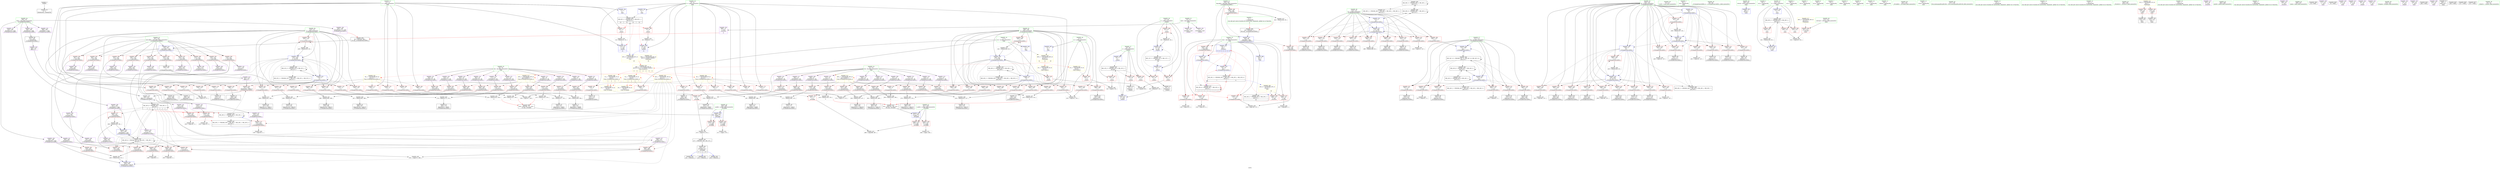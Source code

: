 digraph "SVFG" {
	label="SVFG";

	Node0x56007d85d1a0 [shape=record,color=grey,label="{NodeID: 0\nNullPtr}"];
	Node0x56007d85d1a0 -> Node0x56007d8762a0[style=solid];
	Node0x56007d8d68b0 [shape=record,color=black,label="{NodeID: 609\n99 = PHI(446, 488, )\n1st arg _Z10makeSearchiPA5_i }"];
	Node0x56007d8d68b0 -> Node0x56007d886a60[style=solid];
	Node0x56007d8922f0 [shape=record,color=grey,label="{NodeID: 443\n130 = cmp(129, 5, )\n}"];
	Node0x56007d884b90 [shape=record,color=red,label="{NodeID: 277\n308\<--307\n\<--arrayidx92\n_Z10makeSearchiPA5_i\n}"];
	Node0x56007d884b90 -> Node0x56007d880370[style=solid];
	Node0x56007d8789d0 [shape=record,color=red,label="{NodeID: 194\n68\<--47\n\<--j\n_Z4initv\n}"];
	Node0x56007d8789d0 -> Node0x56007d8928f0[style=solid];
	Node0x56007d875ce0 [shape=record,color=purple,label="{NodeID: 111\n295\<--22\narrayidx84\<--dx\n_Z10makeSearchiPA5_i\n}"];
	Node0x56007d875ce0 -> Node0x56007d8849f0[style=solid];
	Node0x56007d873f20 [shape=record,color=green,label="{NodeID: 28\n47\<--48\nj\<--j_field_insensitive\n_Z4initv\n}"];
	Node0x56007d873f20 -> Node0x56007d8789d0[style=solid];
	Node0x56007d873f20 -> Node0x56007d878aa0[style=solid];
	Node0x56007d873f20 -> Node0x56007d878b70[style=solid];
	Node0x56007d873f20 -> Node0x56007d886720[style=solid];
	Node0x56007d873f20 -> Node0x56007d8867f0[style=solid];
	Node0x56007d8a95a0 [shape=record,color=black,label="{NodeID: 471\nMR_36V_2 = PHI(MR_36V_1, MR_36V_1, MR_36V_1, MR_36V_3, )\npts\{115 \}\n}"];
	Node0x56007d87f470 [shape=record,color=grey,label="{NodeID: 388\n215 = Binary(210, 214, )\n|{<s0>4}}"];
	Node0x56007d87f470:s0 -> Node0x56007d8d46a0[style=solid,color=red];
	Node0x56007d8862b0 [shape=record,color=blue,label="{NodeID: 305\n11\<--5\nc\<--\nGlob }"];
	Node0x56007d8862b0 -> Node0x56007d8a5aa0[style=dashed];
	Node0x56007d87a090 [shape=record,color=red,label="{NodeID: 222\n228\<--104\n\<--d\n_Z10makeSearchiPA5_i\n}"];
	Node0x56007d87a090 -> Node0x56007d876fd0[style=solid];
	Node0x56007d87bb40 [shape=record,color=purple,label="{NodeID: 139\n446\<--106\narraydecay171\<--tmp\n_Z10makeSearchiPA5_i\n|{<s0>7}}"];
	Node0x56007d87bb40:s0 -> Node0x56007d8d68b0[style=solid,color=red];
	Node0x56007d8767b0 [shape=record,color=black,label="{NodeID: 56\n151\<--150\nidxprom11\<--\n_Z10makeSearchiPA5_i\n}"];
	Node0x56007d8b27c0 [shape=record,color=yellow,style=double,label="{NodeID: 499\n4V_1 = ENCHI(MR_4V_0)\npts\{8 \}\nFun[_Z10makeSearchiPA5_i]|{|<s1>3|<s2>4|<s3>6|<s4>7}}"];
	Node0x56007d8b27c0 -> Node0x56007d87cf90[style=dashed];
	Node0x56007d8b27c0:s1 -> Node0x56007d8b4d90[style=dashed,color=red];
	Node0x56007d8b27c0:s2 -> Node0x56007d8b4d90[style=dashed,color=red];
	Node0x56007d8b27c0:s3 -> Node0x56007d8b4d90[style=dashed,color=red];
	Node0x56007d8b27c0:s4 -> Node0x56007d8b27c0[style=dashed,color=red];
	Node0x56007d88fa70 [shape=record,color=grey,label="{NodeID: 416\n88 = Binary(87, 83, )\n}"];
	Node0x56007d88fa70 -> Node0x56007d8868c0[style=solid];
	Node0x56007d8879d0 [shape=record,color=blue,label="{NodeID: 333\n459\<--456\ny.addr\<--y\n_Z5validii\n}"];
	Node0x56007d8879d0 -> Node0x56007d885a30[style=dashed];
	Node0x56007d8879d0 -> Node0x56007d885b00[style=dashed];
	Node0x56007d8835a0 [shape=record,color=red,label="{NodeID: 250\n402\<--112\n\<--sg\n_Z10makeSearchiPA5_i\n}"];
	Node0x56007d8835a0 -> Node0x56007d890df0[style=solid];
	Node0x56007d87d200 [shape=record,color=red,label="{NodeID: 167\n119\<--9\n\<--r\n_Z10makeSearchiPA5_i\n}"];
	Node0x56007d87d200 -> Node0x56007d876610[style=solid];
	Node0x56007d877e70 [shape=record,color=black,label="{NodeID: 84\n358\<--357\nidxprom118\<--\n_Z10makeSearchiPA5_i\n}"];
	Node0x56007d8451c0 [shape=record,color=green,label="{NodeID: 1\n5\<--1\n\<--dummyObj\nCan only get source location for instruction, argument, global var or function.|{<s0>8}}"];
	Node0x56007d8451c0:s0 -> Node0x56007d8d65b0[style=solid,color=red];
	Node0x56007d8d6a30 [shape=record,color=black,label="{NodeID: 610\n455 = PHI(154, 209, 323, )\n0th arg _Z5validii }"];
	Node0x56007d8d6a30 -> Node0x56007d887900[style=solid];
	Node0x56007d892470 [shape=record,color=grey,label="{NodeID: 444\n236 = cmp(235, 5, )\n}"];
	Node0x56007d884c60 [shape=record,color=red,label="{NodeID: 278\n322\<--321\n\<--arrayidx97\n_Z10makeSearchiPA5_i\n}"];
	Node0x56007d884c60 -> Node0x56007d88ecf0[style=solid];
	Node0x56007d878aa0 [shape=record,color=red,label="{NodeID: 195\n75\<--47\n\<--j\n_Z4initv\n}"];
	Node0x56007d878aa0 -> Node0x56007d876540[style=solid];
	Node0x56007d875db0 [shape=record,color=purple,label="{NodeID: 112\n321\<--22\narrayidx97\<--dx\n_Z10makeSearchiPA5_i\n}"];
	Node0x56007d875db0 -> Node0x56007d884c60[style=solid];
	Node0x56007d873ff0 [shape=record,color=green,label="{NodeID: 29\n51\<--52\nscanf\<--scanf_field_insensitive\n}"];
	Node0x56007d87f5f0 [shape=record,color=grey,label="{NodeID: 389\n209 = Binary(204, 208, )\n|{<s0>4}}"];
	Node0x56007d87f5f0:s0 -> Node0x56007d8d6a30[style=solid,color=red];
	Node0x56007d8863b0 [shape=record,color=blue,label="{NodeID: 306\n20\<--5\nans\<--\nGlob }"];
	Node0x56007d8863b0 -> Node0x56007d8a5fa0[style=dashed];
	Node0x56007d87a160 [shape=record,color=red,label="{NodeID: 223\n280\<--104\n\<--d\n_Z10makeSearchiPA5_i\n}"];
	Node0x56007d87a160 -> Node0x56007d892170[style=solid];
	Node0x56007d87bc10 [shape=record,color=purple,label="{NodeID: 140\n549\<--241\noffset_0\<--\n}"];
	Node0x56007d87bc10 -> Node0x56007d886f40[style=solid];
	Node0x56007d876880 [shape=record,color=black,label="{NodeID: 57\n157\<--156\nidxprom13\<--\n_Z10makeSearchiPA5_i\n}"];
	Node0x56007d8b28a0 [shape=record,color=yellow,style=double,label="{NodeID: 500\n6V_1 = ENCHI(MR_6V_0)\npts\{10 \}\nFun[_Z10makeSearchiPA5_i]|{|<s8>7}}"];
	Node0x56007d8b28a0 -> Node0x56007d87d200[style=dashed];
	Node0x56007d8b28a0 -> Node0x56007d87d2d0[style=dashed];
	Node0x56007d8b28a0 -> Node0x56007d87d3a0[style=dashed];
	Node0x56007d8b28a0 -> Node0x56007d87d470[style=dashed];
	Node0x56007d8b28a0 -> Node0x56007d87d540[style=dashed];
	Node0x56007d8b28a0 -> Node0x56007d87d610[style=dashed];
	Node0x56007d8b28a0 -> Node0x56007d87d6e0[style=dashed];
	Node0x56007d8b28a0 -> Node0x56007d87d7b0[style=dashed];
	Node0x56007d8b28a0:s8 -> Node0x56007d8b28a0[style=dashed,color=red];
	Node0x56007d88fbf0 [shape=record,color=grey,label="{NodeID: 417\n82 = Binary(81, 83, )\n}"];
	Node0x56007d88fbf0 -> Node0x56007d8867f0[style=solid];
	Node0x56007d887aa0 [shape=record,color=blue,label="{NodeID: 334\n20\<--5\nans\<--\n_Z5solvev\n|{<s0>8|<s1>8|<s2>8|<s3>8|<s4>8|<s5>8|<s6>8}}"];
	Node0x56007d887aa0:s0 -> Node0x56007d87dfd0[style=dashed,color=red];
	Node0x56007d887aa0:s1 -> Node0x56007d87e0a0[style=dashed,color=red];
	Node0x56007d887aa0:s2 -> Node0x56007d87e170[style=dashed,color=red];
	Node0x56007d887aa0:s3 -> Node0x56007d886b30[style=dashed,color=red];
	Node0x56007d887aa0:s4 -> Node0x56007d886da0[style=dashed,color=red];
	Node0x56007d887aa0:s5 -> Node0x56007d8a32a0[style=dashed,color=red];
	Node0x56007d887aa0:s6 -> Node0x56007d8a73a0[style=dashed,color=red];
	Node0x56007d883670 [shape=record,color=red,label="{NodeID: 251\n414\<--112\n\<--sg\n_Z10makeSearchiPA5_i\n}"];
	Node0x56007d883670 -> Node0x56007d878690[style=solid];
	Node0x56007d87d2d0 [shape=record,color=red,label="{NodeID: 168\n149\<--9\n\<--r\n_Z10makeSearchiPA5_i\n}"];
	Node0x56007d87d2d0 -> Node0x56007d87f8f0[style=solid];
	Node0x56007d877f40 [shape=record,color=black,label="{NodeID: 85\n362\<--361\nidxprom121\<--add120\n_Z10makeSearchiPA5_i\n}"];
	Node0x56007d85cca0 [shape=record,color=green,label="{NodeID: 2\n16\<--1\n.str\<--dummyObj\nGlob }"];
	Node0x56007d8b4a30 [shape=record,color=yellow,style=double,label="{NodeID: 528\n49V_1 = ENCHI(MR_49V_0)\npts\{6 8 10 12 15 230000 250000 \}\nFun[_Z5solvev]|{<s0>8|<s1>8|<s2>8|<s3>8|<s4>8|<s5>8|<s6>8}}"];
	Node0x56007d8b4a30:s0 -> Node0x56007d8b1ca0[style=dashed,color=red];
	Node0x56007d8b4a30:s1 -> Node0x56007d8b27c0[style=dashed,color=red];
	Node0x56007d8b4a30:s2 -> Node0x56007d8b28a0[style=dashed,color=red];
	Node0x56007d8b4a30:s3 -> Node0x56007d8b2980[style=dashed,color=red];
	Node0x56007d8b4a30:s4 -> Node0x56007d8b2a60[style=dashed,color=red];
	Node0x56007d8b4a30:s5 -> Node0x56007d8b3320[style=dashed,color=red];
	Node0x56007d8b4a30:s6 -> Node0x56007d8b3430[style=dashed,color=red];
	Node0x56007d8925f0 [shape=record,color=grey,label="{NodeID: 445\n126 = cmp(125, 5, )\n}"];
	Node0x56007d884d30 [shape=record,color=red,label="{NodeID: 279\n328\<--327\n\<--arrayidx100\n_Z10makeSearchiPA5_i\n}"];
	Node0x56007d884d30 -> Node0x56007d88e9f0[style=solid];
	Node0x56007d878b70 [shape=record,color=red,label="{NodeID: 196\n81\<--47\n\<--j\n_Z4initv\n}"];
	Node0x56007d878b70 -> Node0x56007d88fbf0[style=solid];
	Node0x56007d875e80 [shape=record,color=purple,label="{NodeID: 113\n336\<--22\narrayidx105\<--dx\n_Z10makeSearchiPA5_i\n}"];
	Node0x56007d875e80 -> Node0x56007d884e00[style=solid];
	Node0x56007d8740f0 [shape=record,color=green,label="{NodeID: 30\n95\<--96\n_Z10makeSearchiPA5_i\<--_Z10makeSearchiPA5_i_field_insensitive\n}"];
	Node0x56007d87f770 [shape=record,color=grey,label="{NodeID: 390\n361 = Binary(356, 360, )\n}"];
	Node0x56007d87f770 -> Node0x56007d877f40[style=solid];
	Node0x56007d8864b0 [shape=record,color=blue,label="{NodeID: 307\n11\<--54\nc\<--dec\n_Z4initv\n|{<s0>14}}"];
	Node0x56007d8864b0:s0 -> Node0x56007d8b9770[style=dashed,color=blue];
	Node0x56007d87a230 [shape=record,color=red,label="{NodeID: 224\n293\<--104\n\<--d\n_Z10makeSearchiPA5_i\n}"];
	Node0x56007d87a230 -> Node0x56007d877650[style=solid];
	Node0x56007d87bce0 [shape=record,color=purple,label="{NodeID: 141\n550\<--243\noffset_0\<--\n}"];
	Node0x56007d87bce0 -> Node0x56007d885f10[style=solid];
	Node0x56007d876950 [shape=record,color=black,label="{NodeID: 58\n168\<--167\nidxprom17\<--\n_Z10makeSearchiPA5_i\n}"];
	Node0x56007d8b2980 [shape=record,color=yellow,style=double,label="{NodeID: 501\n8V_1 = ENCHI(MR_8V_0)\npts\{12 \}\nFun[_Z10makeSearchiPA5_i]|{|<s8>7}}"];
	Node0x56007d8b2980 -> Node0x56007d87d950[style=dashed];
	Node0x56007d8b2980 -> Node0x56007d87da20[style=dashed];
	Node0x56007d8b2980 -> Node0x56007d87daf0[style=dashed];
	Node0x56007d8b2980 -> Node0x56007d87dbc0[style=dashed];
	Node0x56007d8b2980 -> Node0x56007d87dc90[style=dashed];
	Node0x56007d8b2980 -> Node0x56007d87dd60[style=dashed];
	Node0x56007d8b2980 -> Node0x56007d87de30[style=dashed];
	Node0x56007d8b2980 -> Node0x56007d87df00[style=dashed];
	Node0x56007d8b2980:s8 -> Node0x56007d8b2980[style=dashed,color=red];
	Node0x56007d88fd70 [shape=record,color=grey,label="{NodeID: 418\n54 = Binary(53, 55, )\n}"];
	Node0x56007d88fd70 -> Node0x56007d8864b0[style=solid];
	Node0x56007d887b70 [shape=record,color=blue,label="{NodeID: 335\n509\<--5\nretval\<--\nmain\n}"];
	Node0x56007d883740 [shape=record,color=red,label="{NodeID: 252\n422\<--112\n\<--sg\n_Z10makeSearchiPA5_i\n}"];
	Node0x56007d883740 -> Node0x56007d8750b0[style=solid];
	Node0x56007d87d3a0 [shape=record,color=red,label="{NodeID: 169\n166\<--9\n\<--r\n_Z10makeSearchiPA5_i\n}"];
	Node0x56007d87d3a0 -> Node0x56007d88f770[style=solid];
	Node0x56007d878010 [shape=record,color=black,label="{NodeID: 86\n366\<--365\nidxprom123\<--\n_Z10makeSearchiPA5_i\n}"];
	Node0x56007d85cd30 [shape=record,color=green,label="{NodeID: 3\n18\<--1\n.str.1\<--dummyObj\nGlob }"];
	Node0x56007d892770 [shape=record,color=grey,label="{NodeID: 446\n491 = cmp(490, 5, )\n}"];
	Node0x56007d884e00 [shape=record,color=red,label="{NodeID: 280\n337\<--336\n\<--arrayidx105\n_Z10makeSearchiPA5_i\n}"];
	Node0x56007d884e00 -> Node0x56007d88ee70[style=solid];
	Node0x56007d878c40 [shape=record,color=red,label="{NodeID: 197\n136\<--100\n\<--day.addr\n_Z10makeSearchiPA5_i\n}"];
	Node0x56007d878c40 -> Node0x56007d891cf0[style=solid];
	Node0x56007d875f50 [shape=record,color=purple,label="{NodeID: 114\n359\<--22\narrayidx119\<--dx\n_Z10makeSearchiPA5_i\n}"];
	Node0x56007d875f50 -> Node0x56007d885070[style=solid];
	Node0x56007d8741f0 [shape=record,color=green,label="{NodeID: 31\n100\<--101\nday.addr\<--day.addr_field_insensitive\n_Z10makeSearchiPA5_i\n}"];
	Node0x56007d8741f0 -> Node0x56007d878c40[style=solid];
	Node0x56007d8741f0 -> Node0x56007d878d10[style=solid];
	Node0x56007d8741f0 -> Node0x56007d878de0[style=solid];
	Node0x56007d8741f0 -> Node0x56007d886990[style=solid];
	Node0x56007d87f8f0 [shape=record,color=grey,label="{NodeID: 391\n154 = Binary(149, 153, )\n|{<s0>3}}"];
	Node0x56007d87f8f0:s0 -> Node0x56007d8d6a30[style=solid,color=red];
	Node0x56007d886580 [shape=record,color=blue,label="{NodeID: 308\n9\<--58\nr\<--dec1\n_Z4initv\n|{<s0>14}}"];
	Node0x56007d886580:s0 -> Node0x56007d8b9770[style=dashed,color=blue];
	Node0x56007d87a300 [shape=record,color=red,label="{NodeID: 225\n301\<--104\n\<--d\n_Z10makeSearchiPA5_i\n}"];
	Node0x56007d87a300 -> Node0x56007d8777f0[style=solid];
	Node0x56007d87bdb0 [shape=record,color=purple,label="{NodeID: 142\n121\<--118\narrayidx\<--\n_Z10makeSearchiPA5_i\n}"];
	Node0x56007d876a20 [shape=record,color=black,label="{NodeID: 59\n172\<--171\nidxprom20\<--add19\n_Z10makeSearchiPA5_i\n}"];
	Node0x56007d8b2a60 [shape=record,color=yellow,style=double,label="{NodeID: 502\n18V_1 = ENCHI(MR_18V_0)\npts\{15 \}\nFun[_Z10makeSearchiPA5_i]|{|<s10>7}}"];
	Node0x56007d8b2a60 -> Node0x56007d883f60[style=dashed];
	Node0x56007d8b2a60 -> Node0x56007d884370[style=dashed];
	Node0x56007d8b2a60 -> Node0x56007d884780[style=dashed];
	Node0x56007d8b2a60 -> Node0x56007d884850[style=dashed];
	Node0x56007d8b2a60 -> Node0x56007d884920[style=dashed];
	Node0x56007d8b2a60 -> Node0x56007d884fa0[style=dashed];
	Node0x56007d8b2a60 -> Node0x56007d885210[style=dashed];
	Node0x56007d8b2a60 -> Node0x56007d885480[style=dashed];
	Node0x56007d8b2a60 -> Node0x56007d885550[style=dashed];
	Node0x56007d8b2a60 -> Node0x56007d885f10[style=dashed];
	Node0x56007d8b2a60:s10 -> Node0x56007d8b2a60[style=dashed,color=red];
	Node0x56007d88fef0 [shape=record,color=grey,label="{NodeID: 419\n58 = Binary(57, 55, )\n}"];
	Node0x56007d88fef0 -> Node0x56007d886580[style=solid];
	Node0x56007d887c40 [shape=record,color=blue,label="{NodeID: 336\n511\<--83\nt\<--\nmain\n}"];
	Node0x56007d887c40 -> Node0x56007d8a55a0[style=dashed];
	Node0x56007d883810 [shape=record,color=red,label="{NodeID: 253\n315\<--114\n\<--p\n_Z10makeSearchiPA5_i\n}"];
	Node0x56007d883810 -> Node0x56007d891270[style=solid];
	Node0x56007d87d470 [shape=record,color=red,label="{NodeID: 170\n204\<--9\n\<--r\n_Z10makeSearchiPA5_i\n}"];
	Node0x56007d87d470 -> Node0x56007d87f5f0[style=solid];
	Node0x56007d8780e0 [shape=record,color=black,label="{NodeID: 87\n370\<--369\nidxprom126\<--add125\n_Z10makeSearchiPA5_i\n}"];
	Node0x56007d872a70 [shape=record,color=green,label="{NodeID: 4\n26\<--1\n.str.2\<--dummyObj\nGlob }"];
	Node0x56007d8b4c80 [shape=record,color=yellow,style=double,label="{NodeID: 530\n2V_1 = ENCHI(MR_2V_0)\npts\{6 \}\nFun[_Z5validii]}"];
	Node0x56007d8b4c80 -> Node0x56007d87cdf0[style=dashed];
	Node0x56007d8928f0 [shape=record,color=grey,label="{NodeID: 447\n70 = cmp(68, 69, )\n}"];
	Node0x56007d884ed0 [shape=record,color=red,label="{NodeID: 281\n345\<--344\n\<--arrayidx110\n_Z10makeSearchiPA5_i\n}"];
	Node0x56007d884ed0 -> Node0x56007d88f470[style=solid];
	Node0x56007d878d10 [shape=record,color=red,label="{NodeID: 198\n140\<--100\n\<--day.addr\n_Z10makeSearchiPA5_i\n}"];
	Node0x56007d878d10 -> Node0x56007d886b30[style=solid];
	Node0x56007d876020 [shape=record,color=purple,label="{NodeID: 115\n377\<--22\narrayidx129\<--dx\n_Z10makeSearchiPA5_i\n}"];
	Node0x56007d876020 -> Node0x56007d8852e0[style=solid];
	Node0x56007d8742c0 [shape=record,color=green,label="{NodeID: 32\n102\<--103\nmat.addr\<--mat.addr_field_insensitive\n_Z10makeSearchiPA5_i\n}"];
	Node0x56007d8742c0 -> Node0x56007d878eb0[style=solid];
	Node0x56007d8742c0 -> Node0x56007d878f80[style=solid];
	Node0x56007d8742c0 -> Node0x56007d879050[style=solid];
	Node0x56007d8742c0 -> Node0x56007d879120[style=solid];
	Node0x56007d8742c0 -> Node0x56007d8791f0[style=solid];
	Node0x56007d8742c0 -> Node0x56007d8792c0[style=solid];
	Node0x56007d8742c0 -> Node0x56007d879390[style=solid];
	Node0x56007d8742c0 -> Node0x56007d879460[style=solid];
	Node0x56007d8742c0 -> Node0x56007d879530[style=solid];
	Node0x56007d8742c0 -> Node0x56007d879600[style=solid];
	Node0x56007d8742c0 -> Node0x56007d886a60[style=solid];
	Node0x56007d87fa70 [shape=record,color=grey,label="{NodeID: 392\n297 = Binary(292, 296, )\n}"];
	Node0x56007d87fa70 -> Node0x56007d877720[style=solid];
	Node0x56007d886650 [shape=record,color=blue,label="{NodeID: 309\n45\<--5\ni\<--\n_Z4initv\n}"];
	Node0x56007d886650 -> Node0x56007d8a28a0[style=dashed];
	Node0x56007d87a3d0 [shape=record,color=red,label="{NodeID: 226\n449\<--104\n\<--d\n_Z10makeSearchiPA5_i\n}"];
	Node0x56007d87a3d0 -> Node0x56007d88e270[style=solid];
	Node0x56007d87be80 [shape=record,color=purple,label="{NodeID: 143\n124\<--118\narrayidx2\<--\n_Z10makeSearchiPA5_i\n}"];
	Node0x56007d87be80 -> Node0x56007d883f60[style=solid];
	Node0x56007d876af0 [shape=record,color=black,label="{NodeID: 60\n176\<--175\nidxprom22\<--\n_Z10makeSearchiPA5_i\n}"];
	Node0x56007d890070 [shape=record,color=grey,label="{NodeID: 420\n224 = Binary(219, 223, )\n}"];
	Node0x56007d890070 -> Node0x56007d876f00[style=solid];
	Node0x56007d887d10 [shape=record,color=blue,label="{NodeID: 337\n511\<--541\nt\<--inc\nmain\n}"];
	Node0x56007d887d10 -> Node0x56007d8a55a0[style=dashed];
	Node0x56007d8838e0 [shape=record,color=red,label="{NodeID: 254\n319\<--114\n\<--p\n_Z10makeSearchiPA5_i\n}"];
	Node0x56007d8838e0 -> Node0x56007d877990[style=solid];
	Node0x56007d87d540 [shape=record,color=red,label="{NodeID: 171\n219\<--9\n\<--r\n_Z10makeSearchiPA5_i\n}"];
	Node0x56007d87d540 -> Node0x56007d890070[style=solid];
	Node0x56007d8781b0 [shape=record,color=black,label="{NodeID: 88\n376\<--375\nidxprom128\<--\n_Z10makeSearchiPA5_i\n}"];
	Node0x56007d872b00 [shape=record,color=green,label="{NodeID: 5\n28\<--1\n.str.3\<--dummyObj\nGlob }"];
	Node0x56007d8b4d90 [shape=record,color=yellow,style=double,label="{NodeID: 531\n4V_1 = ENCHI(MR_4V_0)\npts\{8 \}\nFun[_Z5validii]}"];
	Node0x56007d8b4d90 -> Node0x56007d87d060[style=dashed];
	Node0x56007d892a70 [shape=record,color=grey,label="{NodeID: 448\n64 = cmp(62, 63, )\n}"];
	Node0x56007d884fa0 [shape=record,color=red,label="{NodeID: 282\n349\<--348\n\<--arrayidx113\n_Z10makeSearchiPA5_i\n}"];
	Node0x56007d884fa0 -> Node0x56007d8913f0[style=solid];
	Node0x56007d878de0 [shape=record,color=red,label="{NodeID: 199\n444\<--100\n\<--day.addr\n_Z10makeSearchiPA5_i\n}"];
	Node0x56007d878de0 -> Node0x56007d88f8f0[style=solid];
	Node0x56007d87a890 [shape=record,color=purple,label="{NodeID: 116\n416\<--22\narrayidx152\<--dx\n_Z10makeSearchiPA5_i\n}"];
	Node0x56007d87a890 -> Node0x56007d885620[style=solid];
	Node0x56007d874390 [shape=record,color=green,label="{NodeID: 33\n104\<--105\nd\<--d_field_insensitive\n_Z10makeSearchiPA5_i\n}"];
	Node0x56007d874390 -> Node0x56007d8796d0[style=solid];
	Node0x56007d874390 -> Node0x56007d8797a0[style=solid];
	Node0x56007d874390 -> Node0x56007d879870[style=solid];
	Node0x56007d874390 -> Node0x56007d879940[style=solid];
	Node0x56007d874390 -> Node0x56007d879a10[style=solid];
	Node0x56007d874390 -> Node0x56007d879ae0[style=solid];
	Node0x56007d874390 -> Node0x56007d879bb0[style=solid];
	Node0x56007d874390 -> Node0x56007d879c80[style=solid];
	Node0x56007d874390 -> Node0x56007d879d50[style=solid];
	Node0x56007d874390 -> Node0x56007d879e20[style=solid];
	Node0x56007d874390 -> Node0x56007d879ef0[style=solid];
	Node0x56007d874390 -> Node0x56007d879fc0[style=solid];
	Node0x56007d874390 -> Node0x56007d87a090[style=solid];
	Node0x56007d874390 -> Node0x56007d87a160[style=solid];
	Node0x56007d874390 -> Node0x56007d87a230[style=solid];
	Node0x56007d874390 -> Node0x56007d87a300[style=solid];
	Node0x56007d874390 -> Node0x56007d87a3d0[style=solid];
	Node0x56007d874390 -> Node0x56007d886c00[style=solid];
	Node0x56007d874390 -> Node0x56007d886cd0[style=solid];
	Node0x56007d874390 -> Node0x56007d886e70[style=solid];
	Node0x56007d874390 -> Node0x56007d887830[style=solid];
	Node0x56007d87fbf0 [shape=record,color=grey,label="{NodeID: 393\n399 = Binary(398, 83, )\n}"];
	Node0x56007d87fbf0 -> Node0x56007d8874f0[style=solid];
	Node0x56007d886720 [shape=record,color=blue,label="{NodeID: 310\n47\<--5\nj\<--\n_Z4initv\n}"];
	Node0x56007d886720 -> Node0x56007d8789d0[style=dashed];
	Node0x56007d886720 -> Node0x56007d878aa0[style=dashed];
	Node0x56007d886720 -> Node0x56007d878b70[style=dashed];
	Node0x56007d886720 -> Node0x56007d8867f0[style=dashed];
	Node0x56007d886720 -> Node0x56007d8a2da0[style=dashed];
	Node0x56007d87a4a0 [shape=record,color=red,label="{NodeID: 227\n251\<--108\n\<--i\n_Z10makeSearchiPA5_i\n}"];
	Node0x56007d87a4a0 -> Node0x56007d8910f0[style=solid];
	Node0x56007d87bf50 [shape=record,color=purple,label="{NodeID: 144\n173\<--165\narrayidx21\<--\n_Z10makeSearchiPA5_i\n}"];
	Node0x56007d876bc0 [shape=record,color=black,label="{NodeID: 61\n180\<--179\nidxprom25\<--add24\n_Z10makeSearchiPA5_i\n}"];
	Node0x56007d8901f0 [shape=record,color=grey,label="{NodeID: 421\n464 = cmp(5, 463, )\n}"];
	Node0x56007d8839b0 [shape=record,color=red,label="{NodeID: 255\n325\<--114\n\<--p\n_Z10makeSearchiPA5_i\n}"];
	Node0x56007d8839b0 -> Node0x56007d877a60[style=solid];
	Node0x56007d87d610 [shape=record,color=red,label="{NodeID: 172\n273\<--9\n\<--r\n_Z10makeSearchiPA5_i\n}"];
	Node0x56007d87d610 -> Node0x56007d8919f0[style=solid];
	Node0x56007d878280 [shape=record,color=black,label="{NodeID: 89\n380\<--379\nidxprom131\<--add130\n_Z10makeSearchiPA5_i\n}"];
	Node0x56007d872b90 [shape=record,color=green,label="{NodeID: 6\n30\<--1\n.str.4\<--dummyObj\nGlob }"];
	Node0x56007d892bf0 [shape=record,color=grey,label="{NodeID: 449\n353 = cmp(352, 5, )\n}"];
	Node0x56007d885070 [shape=record,color=red,label="{NodeID: 283\n360\<--359\n\<--arrayidx119\n_Z10makeSearchiPA5_i\n}"];
	Node0x56007d885070 -> Node0x56007d87f770[style=solid];
	Node0x56007d878eb0 [shape=record,color=red,label="{NodeID: 200\n118\<--102\n\<--mat.addr\n_Z10makeSearchiPA5_i\n}"];
	Node0x56007d878eb0 -> Node0x56007d87bdb0[style=solid];
	Node0x56007d878eb0 -> Node0x56007d87be80[style=solid];
	Node0x56007d87a960 [shape=record,color=purple,label="{NodeID: 117\n158\<--24\narrayidx14\<--dy\n_Z10makeSearchiPA5_i\n}"];
	Node0x56007d87a960 -> Node0x56007d884100[style=solid];
	Node0x56007d874460 [shape=record,color=green,label="{NodeID: 34\n106\<--107\ntmp\<--tmp_field_insensitive\n_Z10makeSearchiPA5_i\n}"];
	Node0x56007d874460 -> Node0x56007d87b730[style=solid];
	Node0x56007d874460 -> Node0x56007d87b800[style=solid];
	Node0x56007d874460 -> Node0x56007d87b8d0[style=solid];
	Node0x56007d874460 -> Node0x56007d87b9a0[style=solid];
	Node0x56007d874460 -> Node0x56007d87ba70[style=solid];
	Node0x56007d874460 -> Node0x56007d87bb40[style=solid];
	Node0x56007d87fd70 [shape=record,color=grey,label="{NodeID: 394\n387 = Binary(382, 386, )\n}"];
	Node0x56007d87fd70 -> Node0x56007d878420[style=solid];
	Node0x56007d8867f0 [shape=record,color=blue,label="{NodeID: 311\n47\<--82\nj\<--inc\n_Z4initv\n}"];
	Node0x56007d8867f0 -> Node0x56007d8789d0[style=dashed];
	Node0x56007d8867f0 -> Node0x56007d878aa0[style=dashed];
	Node0x56007d8867f0 -> Node0x56007d878b70[style=dashed];
	Node0x56007d8867f0 -> Node0x56007d8867f0[style=dashed];
	Node0x56007d8867f0 -> Node0x56007d8a2da0[style=dashed];
	Node0x56007d87a570 [shape=record,color=red,label="{NodeID: 228\n262\<--108\n\<--i\n_Z10makeSearchiPA5_i\n}"];
	Node0x56007d87a570 -> Node0x56007d877310[style=solid];
	Node0x56007d87c020 [shape=record,color=purple,label="{NodeID: 145\n181\<--165\narrayidx26\<--\n_Z10makeSearchiPA5_i\n}"];
	Node0x56007d87c020 -> Node0x56007d884370[style=solid];
	Node0x56007d876c90 [shape=record,color=black,label="{NodeID: 62\n206\<--205\nidxprom38\<--\n_Z10makeSearchiPA5_i\n}"];
	Node0x56007d890370 [shape=record,color=grey,label="{NodeID: 422\n202 = cmp(201, 147, )\n}"];
	Node0x56007d883a80 [shape=record,color=red,label="{NodeID: 256\n334\<--114\n\<--p\n_Z10makeSearchiPA5_i\n}"];
	Node0x56007d883a80 -> Node0x56007d877b30[style=solid];
	Node0x56007d87d6e0 [shape=record,color=red,label="{NodeID: 173\n285\<--9\n\<--r\n_Z10makeSearchiPA5_i\n}"];
	Node0x56007d87d6e0 -> Node0x56007d8774b0[style=solid];
	Node0x56007d878350 [shape=record,color=black,label="{NodeID: 90\n384\<--383\nidxprom133\<--\n_Z10makeSearchiPA5_i\n}"];
	Node0x56007d872c20 [shape=record,color=green,label="{NodeID: 7\n32\<--1\n.str.5\<--dummyObj\nGlob }"];
	Node0x56007d8a28a0 [shape=record,color=black,label="{NodeID: 450\nMR_10V_3 = PHI(MR_10V_4, MR_10V_2, )\npts\{46 \}\n}"];
	Node0x56007d8a28a0 -> Node0x56007d87e580[style=dashed];
	Node0x56007d8a28a0 -> Node0x56007d878830[style=dashed];
	Node0x56007d8a28a0 -> Node0x56007d878900[style=dashed];
	Node0x56007d8a28a0 -> Node0x56007d8868c0[style=dashed];
	Node0x56007d885140 [shape=record,color=red,label="{NodeID: 284\n368\<--367\n\<--arrayidx124\n_Z10makeSearchiPA5_i\n}"];
	Node0x56007d885140 -> Node0x56007d88e3f0[style=solid];
	Node0x56007d878f80 [shape=record,color=red,label="{NodeID: 201\n165\<--102\n\<--mat.addr\n_Z10makeSearchiPA5_i\n}"];
	Node0x56007d878f80 -> Node0x56007d87bf50[style=solid];
	Node0x56007d878f80 -> Node0x56007d87c020[style=solid];
	Node0x56007d87aa30 [shape=record,color=purple,label="{NodeID: 118\n177\<--24\narrayidx23\<--dy\n_Z10makeSearchiPA5_i\n}"];
	Node0x56007d87aa30 -> Node0x56007d8842a0[style=solid];
	Node0x56007d874530 [shape=record,color=green,label="{NodeID: 35\n108\<--109\ni\<--i_field_insensitive\n_Z10makeSearchiPA5_i\n}"];
	Node0x56007d874530 -> Node0x56007d87a4a0[style=solid];
	Node0x56007d874530 -> Node0x56007d87a570[style=solid];
	Node0x56007d874530 -> Node0x56007d87a640[style=solid];
	Node0x56007d874530 -> Node0x56007d87a710[style=solid];
	Node0x56007d874530 -> Node0x56007d882670[style=solid];
	Node0x56007d874530 -> Node0x56007d882700[style=solid];
	Node0x56007d874530 -> Node0x56007d8827d0[style=solid];
	Node0x56007d874530 -> Node0x56007d8828a0[style=solid];
	Node0x56007d874530 -> Node0x56007d882970[style=solid];
	Node0x56007d874530 -> Node0x56007d882a40[style=solid];
	Node0x56007d874530 -> Node0x56007d887010[style=solid];
	Node0x56007d874530 -> Node0x56007d887760[style=solid];
	Node0x56007d8ab8a0 [shape=record,color=black,label="{NodeID: 478\nMR_28V_6 = PHI(MR_28V_7, MR_28V_5, )\npts\{107 \}\n|{|<s12>7|<s13>7|<s14>7|<s15>7}}"];
	Node0x56007d8ab8a0 -> Node0x56007d884850[style=dashed];
	Node0x56007d8ab8a0 -> Node0x56007d884920[style=dashed];
	Node0x56007d8ab8a0 -> Node0x56007d884b90[style=dashed];
	Node0x56007d8ab8a0 -> Node0x56007d884fa0[style=dashed];
	Node0x56007d8ab8a0 -> Node0x56007d885210[style=dashed];
	Node0x56007d8ab8a0 -> Node0x56007d885480[style=dashed];
	Node0x56007d8ab8a0 -> Node0x56007d885550[style=dashed];
	Node0x56007d8ab8a0 -> Node0x56007d8857c0[style=dashed];
	Node0x56007d8ab8a0 -> Node0x56007d8871b0[style=dashed];
	Node0x56007d8ab8a0 -> Node0x56007d8875c0[style=dashed];
	Node0x56007d8ab8a0 -> Node0x56007d8ab8a0[style=dashed];
	Node0x56007d8ab8a0 -> Node0x56007d8ae5a0[style=dashed];
	Node0x56007d8ab8a0:s12 -> Node0x56007d883f60[style=dashed,color=red];
	Node0x56007d8ab8a0:s13 -> Node0x56007d884370[style=dashed,color=red];
	Node0x56007d8ab8a0:s14 -> Node0x56007d8a3ca0[style=dashed,color=red];
	Node0x56007d8ab8a0:s15 -> Node0x56007d8a85b0[style=dashed,color=red];
	Node0x56007d87fef0 [shape=record,color=grey,label="{NodeID: 395\n379 = Binary(374, 378, )\n}"];
	Node0x56007d87fef0 -> Node0x56007d878280[style=solid];
	Node0x56007d8868c0 [shape=record,color=blue,label="{NodeID: 312\n45\<--88\ni\<--inc9\n_Z4initv\n}"];
	Node0x56007d8868c0 -> Node0x56007d8a28a0[style=dashed];
	Node0x56007d87a640 [shape=record,color=red,label="{NodeID: 229\n272\<--108\n\<--i\n_Z10makeSearchiPA5_i\n}"];
	Node0x56007d87a640 -> Node0x56007d8919f0[style=solid];
	Node0x56007d87c0f0 [shape=record,color=purple,label="{NodeID: 146\n226\<--218\narrayidx49\<--\n_Z10makeSearchiPA5_i\n}"];
	Node0x56007d876d60 [shape=record,color=black,label="{NodeID: 63\n212\<--211\nidxprom41\<--\n_Z10makeSearchiPA5_i\n}"];
	Node0x56007d8904f0 [shape=record,color=grey,label="{NodeID: 423\n199 = cmp(198, 147, )\n}"];
	Node0x56007d883b50 [shape=record,color=red,label="{NodeID: 257\n342\<--114\n\<--p\n_Z10makeSearchiPA5_i\n}"];
	Node0x56007d883b50 -> Node0x56007d877cd0[style=solid];
	Node0x56007d87d7b0 [shape=record,color=red,label="{NodeID: 174\n292\<--9\n\<--r\n_Z10makeSearchiPA5_i\n}"];
	Node0x56007d87d7b0 -> Node0x56007d87fa70[style=solid];
	Node0x56007d878420 [shape=record,color=black,label="{NodeID: 91\n388\<--387\nidxprom136\<--add135\n_Z10makeSearchiPA5_i\n}"];
	Node0x56007d872cb0 [shape=record,color=green,label="{NodeID: 8\n34\<--1\nstdin\<--dummyObj\nGlob }"];
	Node0x56007d8a2da0 [shape=record,color=black,label="{NodeID: 451\nMR_12V_2 = PHI(MR_12V_4, MR_12V_1, )\npts\{48 \}\n}"];
	Node0x56007d8a2da0 -> Node0x56007d886720[style=dashed];
	Node0x56007d885210 [shape=record,color=red,label="{NodeID: 285\n372\<--371\n\<--arrayidx127\n_Z10makeSearchiPA5_i\n}"];
	Node0x56007d885210 -> Node0x56007d890f70[style=solid];
	Node0x56007d879050 [shape=record,color=red,label="{NodeID: 202\n218\<--102\n\<--mat.addr\n_Z10makeSearchiPA5_i\n}"];
	Node0x56007d879050 -> Node0x56007d87c0f0[style=solid];
	Node0x56007d879050 -> Node0x56007d87c1c0[style=solid];
	Node0x56007d87ab00 [shape=record,color=purple,label="{NodeID: 119\n213\<--24\narrayidx42\<--dy\n_Z10makeSearchiPA5_i\n}"];
	Node0x56007d87ab00 -> Node0x56007d884510[style=solid];
	Node0x56007d874600 [shape=record,color=green,label="{NodeID: 36\n110\<--111\nj\<--j_field_insensitive\n_Z10makeSearchiPA5_i\n}"];
	Node0x56007d874600 -> Node0x56007d882b10[style=solid];
	Node0x56007d874600 -> Node0x56007d882be0[style=solid];
	Node0x56007d874600 -> Node0x56007d882cb0[style=solid];
	Node0x56007d874600 -> Node0x56007d882d80[style=solid];
	Node0x56007d874600 -> Node0x56007d882e50[style=solid];
	Node0x56007d874600 -> Node0x56007d882f20[style=solid];
	Node0x56007d874600 -> Node0x56007d882ff0[style=solid];
	Node0x56007d874600 -> Node0x56007d8830c0[style=solid];
	Node0x56007d874600 -> Node0x56007d883190[style=solid];
	Node0x56007d874600 -> Node0x56007d883260[style=solid];
	Node0x56007d874600 -> Node0x56007d8870e0[style=solid];
	Node0x56007d874600 -> Node0x56007d887690[style=solid];
	Node0x56007d880070 [shape=record,color=grey,label="{NodeID: 396\n160 = Binary(155, 159, )\n|{<s0>3}}"];
	Node0x56007d880070:s0 -> Node0x56007d8d46a0[style=solid,color=red];
	Node0x56007d886990 [shape=record,color=blue,label="{NodeID: 313\n100\<--98\nday.addr\<--day\n_Z10makeSearchiPA5_i\n}"];
	Node0x56007d886990 -> Node0x56007d878c40[style=dashed];
	Node0x56007d886990 -> Node0x56007d878d10[style=dashed];
	Node0x56007d886990 -> Node0x56007d878de0[style=dashed];
	Node0x56007d87a710 [shape=record,color=red,label="{NodeID: 230\n318\<--108\n\<--i\n_Z10makeSearchiPA5_i\n}"];
	Node0x56007d87a710 -> Node0x56007d88ecf0[style=solid];
	Node0x56007d87c1c0 [shape=record,color=purple,label="{NodeID: 147\n234\<--218\narrayidx54\<--\n_Z10makeSearchiPA5_i\n}"];
	Node0x56007d87c1c0 -> Node0x56007d884780[style=solid];
	Node0x56007d876e30 [shape=record,color=black,label="{NodeID: 64\n221\<--220\nidxprom45\<--\n_Z10makeSearchiPA5_i\n}"];
	Node0x56007d890670 [shape=record,color=grey,label="{NodeID: 424\n471 = cmp(5, 470, )\n}"];
	Node0x56007d883c20 [shape=record,color=red,label="{NodeID: 258\n357\<--114\n\<--p\n_Z10makeSearchiPA5_i\n}"];
	Node0x56007d883c20 -> Node0x56007d877e70[style=solid];
	Node0x56007d87d880 [shape=record,color=red,label="{NodeID: 175\n53\<--11\n\<--c\n_Z4initv\n}"];
	Node0x56007d87d880 -> Node0x56007d88fd70[style=solid];
	Node0x56007d8784f0 [shape=record,color=black,label="{NodeID: 92\n407\<--406\nidxprom147\<--\n_Z10makeSearchiPA5_i\n}"];
	Node0x56007d872d40 [shape=record,color=green,label="{NodeID: 9\n35\<--1\n.str.6\<--dummyObj\nGlob }"];
	Node0x56007d8a32a0 [shape=record,color=black,label="{NodeID: 452\nMR_20V_6 = PHI(MR_20V_7, MR_20V_4, )\npts\{21 \}\n|{|<s2>7|<s3>7|<s4>7|<s5>7|<s6>7|<s7>7|<s8>7}}"];
	Node0x56007d8a32a0 -> Node0x56007d8a32a0[style=dashed];
	Node0x56007d8a32a0 -> Node0x56007d8a73a0[style=dashed];
	Node0x56007d8a32a0:s2 -> Node0x56007d87dfd0[style=dashed,color=red];
	Node0x56007d8a32a0:s3 -> Node0x56007d87e0a0[style=dashed,color=red];
	Node0x56007d8a32a0:s4 -> Node0x56007d87e170[style=dashed,color=red];
	Node0x56007d8a32a0:s5 -> Node0x56007d886b30[style=dashed,color=red];
	Node0x56007d8a32a0:s6 -> Node0x56007d886da0[style=dashed,color=red];
	Node0x56007d8a32a0:s7 -> Node0x56007d8a32a0[style=dashed,color=red];
	Node0x56007d8a32a0:s8 -> Node0x56007d8a73a0[style=dashed,color=red];
	Node0x56007d8852e0 [shape=record,color=red,label="{NodeID: 286\n378\<--377\n\<--arrayidx129\n_Z10makeSearchiPA5_i\n}"];
	Node0x56007d8852e0 -> Node0x56007d87fef0[style=solid];
	Node0x56007d879120 [shape=record,color=red,label="{NodeID: 203\n242\<--102\n\<--mat.addr\n_Z10makeSearchiPA5_i\n}"];
	Node0x56007d879120 -> Node0x56007d877240[style=solid];
	Node0x56007d87abd0 [shape=record,color=purple,label="{NodeID: 120\n230\<--24\narrayidx51\<--dy\n_Z10makeSearchiPA5_i\n}"];
	Node0x56007d87abd0 -> Node0x56007d8846b0[style=solid];
	Node0x56007d8746d0 [shape=record,color=green,label="{NodeID: 37\n112\<--113\nsg\<--sg_field_insensitive\n_Z10makeSearchiPA5_i\n}"];
	Node0x56007d8746d0 -> Node0x56007d883330[style=solid];
	Node0x56007d8746d0 -> Node0x56007d883400[style=solid];
	Node0x56007d8746d0 -> Node0x56007d8834d0[style=solid];
	Node0x56007d8746d0 -> Node0x56007d8835a0[style=solid];
	Node0x56007d8746d0 -> Node0x56007d883670[style=solid];
	Node0x56007d8746d0 -> Node0x56007d883740[style=solid];
	Node0x56007d8746d0 -> Node0x56007d887280[style=solid];
	Node0x56007d8746d0 -> Node0x56007d887420[style=solid];
	Node0x56007d8801f0 [shape=record,color=grey,label="{NodeID: 397\n430 = Binary(429, 412, )\n}"];
	Node0x56007d8801f0 -> Node0x56007d8875c0[style=solid];
	Node0x56007d886a60 [shape=record,color=blue,label="{NodeID: 314\n102\<--99\nmat.addr\<--mat\n_Z10makeSearchiPA5_i\n}"];
	Node0x56007d886a60 -> Node0x56007d878eb0[style=dashed];
	Node0x56007d886a60 -> Node0x56007d878f80[style=dashed];
	Node0x56007d886a60 -> Node0x56007d879050[style=dashed];
	Node0x56007d886a60 -> Node0x56007d879120[style=dashed];
	Node0x56007d886a60 -> Node0x56007d8791f0[style=dashed];
	Node0x56007d886a60 -> Node0x56007d8792c0[style=dashed];
	Node0x56007d886a60 -> Node0x56007d879390[style=dashed];
	Node0x56007d886a60 -> Node0x56007d879460[style=dashed];
	Node0x56007d886a60 -> Node0x56007d879530[style=dashed];
	Node0x56007d886a60 -> Node0x56007d879600[style=dashed];
	Node0x56007d882670 [shape=record,color=red,label="{NodeID: 231\n333\<--108\n\<--i\n_Z10makeSearchiPA5_i\n}"];
	Node0x56007d882670 -> Node0x56007d88ee70[style=solid];
	Node0x56007d87c290 [shape=record,color=purple,label="{NodeID: 148\n264\<--261\narrayidx66\<--\n_Z10makeSearchiPA5_i\n}"];
	Node0x56007d876f00 [shape=record,color=black,label="{NodeID: 65\n225\<--224\nidxprom48\<--add47\n_Z10makeSearchiPA5_i\n}"];
	Node0x56007d8907f0 [shape=record,color=grey,label="{NodeID: 425\n468 = cmp(466, 467, )\n}"];
	Node0x56007d883cf0 [shape=record,color=red,label="{NodeID: 259\n365\<--114\n\<--p\n_Z10makeSearchiPA5_i\n}"];
	Node0x56007d883cf0 -> Node0x56007d878010[style=solid];
	Node0x56007d87d950 [shape=record,color=red,label="{NodeID: 176\n122\<--11\n\<--c\n_Z10makeSearchiPA5_i\n}"];
	Node0x56007d87d950 -> Node0x56007d8766e0[style=solid];
	Node0x56007d8785c0 [shape=record,color=black,label="{NodeID: 93\n410\<--409\nidxprom149\<--\n_Z10makeSearchiPA5_i\n}"];
	Node0x56007d872dd0 [shape=record,color=green,label="{NodeID: 10\n37\<--1\n.str.7\<--dummyObj\nGlob }"];
	Node0x56007d8853b0 [shape=record,color=red,label="{NodeID: 287\n386\<--385\n\<--arrayidx134\n_Z10makeSearchiPA5_i\n}"];
	Node0x56007d8853b0 -> Node0x56007d87fd70[style=solid];
	Node0x56007d8791f0 [shape=record,color=red,label="{NodeID: 204\n261\<--102\n\<--mat.addr\n_Z10makeSearchiPA5_i\n}"];
	Node0x56007d8791f0 -> Node0x56007d87c290[style=solid];
	Node0x56007d8791f0 -> Node0x56007d87c360[style=solid];
	Node0x56007d87aca0 [shape=record,color=purple,label="{NodeID: 121\n303\<--24\narrayidx89\<--dy\n_Z10makeSearchiPA5_i\n}"];
	Node0x56007d87aca0 -> Node0x56007d884ac0[style=solid];
	Node0x56007d8747a0 [shape=record,color=green,label="{NodeID: 38\n114\<--115\np\<--p_field_insensitive\n_Z10makeSearchiPA5_i\n}"];
	Node0x56007d8747a0 -> Node0x56007d883810[style=solid];
	Node0x56007d8747a0 -> Node0x56007d8838e0[style=solid];
	Node0x56007d8747a0 -> Node0x56007d8839b0[style=solid];
	Node0x56007d8747a0 -> Node0x56007d883a80[style=solid];
	Node0x56007d8747a0 -> Node0x56007d883b50[style=solid];
	Node0x56007d8747a0 -> Node0x56007d883c20[style=solid];
	Node0x56007d8747a0 -> Node0x56007d883cf0[style=solid];
	Node0x56007d8747a0 -> Node0x56007d883dc0[style=solid];
	Node0x56007d8747a0 -> Node0x56007d883e90[style=solid];
	Node0x56007d8747a0 -> Node0x56007d887350[style=solid];
	Node0x56007d8747a0 -> Node0x56007d8874f0[style=solid];
	Node0x56007d880370 [shape=record,color=grey,label="{NodeID: 398\n309 = Binary(308, 291, )\n}"];
	Node0x56007d880370 -> Node0x56007d8871b0[style=solid];
	Node0x56007d886b30 [shape=record,color=blue,label="{NodeID: 315\n20\<--140\nans\<--\n_Z10makeSearchiPA5_i\n}"];
	Node0x56007d886b30 -> Node0x56007d886da0[style=dashed];
	Node0x56007d886b30 -> Node0x56007d8a32a0[style=dashed];
	Node0x56007d882700 [shape=record,color=red,label="{NodeID: 232\n356\<--108\n\<--i\n_Z10makeSearchiPA5_i\n}"];
	Node0x56007d882700 -> Node0x56007d87f770[style=solid];
	Node0x56007d87c360 [shape=record,color=purple,label="{NodeID: 149\n267\<--261\narrayidx68\<--\n_Z10makeSearchiPA5_i\n}"];
	Node0x56007d87c360 -> Node0x56007d884850[style=solid];
	Node0x56007d876fd0 [shape=record,color=black,label="{NodeID: 66\n229\<--228\nidxprom50\<--\n_Z10makeSearchiPA5_i\n}"];
	Node0x56007d890970 [shape=record,color=grey,label="{NodeID: 426\n475 = cmp(473, 474, )\n}"];
	Node0x56007d890970 -> Node0x56007d87ee50[style=solid];
	Node0x56007d883dc0 [shape=record,color=red,label="{NodeID: 260\n393\<--114\n\<--p\n_Z10makeSearchiPA5_i\n}"];
	Node0x56007d883dc0 -> Node0x56007d887420[style=solid];
	Node0x56007d87da20 [shape=record,color=red,label="{NodeID: 177\n155\<--11\n\<--c\n_Z10makeSearchiPA5_i\n}"];
	Node0x56007d87da20 -> Node0x56007d880070[style=solid];
	Node0x56007d878690 [shape=record,color=black,label="{NodeID: 94\n415\<--414\nidxprom151\<--\n_Z10makeSearchiPA5_i\n}"];
	Node0x56007d872e90 [shape=record,color=green,label="{NodeID: 11\n39\<--1\nstdout\<--dummyObj\nGlob }"];
	Node0x56007d8a3ca0 [shape=record,color=black,label="{NodeID: 454\nMR_28V_3 = PHI(MR_28V_4, MR_28V_1, )\npts\{107 \}\n}"];
	Node0x56007d8a3ca0 -> Node0x56007d884780[style=dashed];
	Node0x56007d8a3ca0 -> Node0x56007d885f10[style=dashed];
	Node0x56007d8a3ca0 -> Node0x56007d886f40[style=dashed];
	Node0x56007d8a3ca0 -> Node0x56007d8a3ca0[style=dashed];
	Node0x56007d8a3ca0 -> Node0x56007d8a85b0[style=dashed];
	Node0x56007d885480 [shape=record,color=red,label="{NodeID: 288\n390\<--389\n\<--arrayidx137\n_Z10makeSearchiPA5_i\n}"];
	Node0x56007d885480 -> Node0x56007d890f70[style=solid];
	Node0x56007d8792c0 [shape=record,color=red,label="{NodeID: 205\n284\<--102\n\<--mat.addr\n_Z10makeSearchiPA5_i\n}"];
	Node0x56007d8792c0 -> Node0x56007d87c430[style=solid];
	Node0x56007d8792c0 -> Node0x56007d87c500[style=solid];
	Node0x56007d87ad70 [shape=record,color=purple,label="{NodeID: 122\n327\<--24\narrayidx100\<--dy\n_Z10makeSearchiPA5_i\n}"];
	Node0x56007d87ad70 -> Node0x56007d884d30[style=solid];
	Node0x56007d874870 [shape=record,color=green,label="{NodeID: 39\n162\<--163\n_Z5validii\<--_Z5validii_field_insensitive\n}"];
	Node0x56007d8804f0 [shape=record,color=grey,label="{NodeID: 399\n436 = Binary(435, 83, )\n}"];
	Node0x56007d8804f0 -> Node0x56007d887690[style=solid];
	Node0x56007d886c00 [shape=record,color=blue,label="{NodeID: 316\n104\<--5\nd\<--\n_Z10makeSearchiPA5_i\n}"];
	Node0x56007d886c00 -> Node0x56007d8796d0[style=dashed];
	Node0x56007d886c00 -> Node0x56007d8797a0[style=dashed];
	Node0x56007d886c00 -> Node0x56007d879870[style=dashed];
	Node0x56007d886c00 -> Node0x56007d879940[style=dashed];
	Node0x56007d886c00 -> Node0x56007d879a10[style=dashed];
	Node0x56007d886c00 -> Node0x56007d879ae0[style=dashed];
	Node0x56007d886c00 -> Node0x56007d879bb0[style=dashed];
	Node0x56007d886c00 -> Node0x56007d886cd0[style=dashed];
	Node0x56007d886c00 -> Node0x56007d886e70[style=dashed];
	Node0x56007d886c00 -> Node0x56007d8a78a0[style=dashed];
	Node0x56007d8827d0 [shape=record,color=red,label="{NodeID: 233\n374\<--108\n\<--i\n_Z10makeSearchiPA5_i\n}"];
	Node0x56007d8827d0 -> Node0x56007d87fef0[style=solid];
	Node0x56007d87c430 [shape=record,color=purple,label="{NodeID: 150\n287\<--284\narrayidx80\<--\n_Z10makeSearchiPA5_i\n}"];
	Node0x56007d8770a0 [shape=record,color=black,label="{NodeID: 67\n233\<--232\nidxprom53\<--add52\n_Z10makeSearchiPA5_i\n}"];
	Node0x56007d890af0 [shape=record,color=grey,label="{NodeID: 427\n192 = cmp(191, 147, )\n}"];
	Node0x56007d883e90 [shape=record,color=red,label="{NodeID: 261\n398\<--114\n\<--p\n_Z10makeSearchiPA5_i\n}"];
	Node0x56007d883e90 -> Node0x56007d87fbf0[style=solid];
	Node0x56007d87daf0 [shape=record,color=red,label="{NodeID: 178\n174\<--11\n\<--c\n_Z10makeSearchiPA5_i\n}"];
	Node0x56007d87daf0 -> Node0x56007d88e870[style=solid];
	Node0x56007d878760 [shape=record,color=black,label="{NodeID: 95\n419\<--418\nidxprom154\<--add153\n_Z10makeSearchiPA5_i\n}"];
	Node0x56007d872f50 [shape=record,color=green,label="{NodeID: 12\n40\<--1\n.str.8\<--dummyObj\nGlob }"];
	Node0x56007d8a41a0 [shape=record,color=black,label="{NodeID: 455\nMR_30V_3 = PHI(MR_30V_4, MR_30V_1, )\npts\{109 \}\n}"];
	Node0x56007d8a41a0 -> Node0x56007d887010[style=dashed];
	Node0x56007d8a41a0 -> Node0x56007d8a41a0[style=dashed];
	Node0x56007d8a41a0 -> Node0x56007d8a86a0[style=dashed];
	Node0x56007d885550 [shape=record,color=red,label="{NodeID: 289\n412\<--411\n\<--arrayidx150\n_Z10makeSearchiPA5_i\n}"];
	Node0x56007d885550 -> Node0x56007d8801f0[style=solid];
	Node0x56007d879390 [shape=record,color=red,label="{NodeID: 206\n332\<--102\n\<--mat.addr\n_Z10makeSearchiPA5_i\n}"];
	Node0x56007d879390 -> Node0x56007d87c5d0[style=solid];
	Node0x56007d879390 -> Node0x56007d87c6a0[style=solid];
	Node0x56007d87ae40 [shape=record,color=purple,label="{NodeID: 123\n344\<--24\narrayidx110\<--dy\n_Z10makeSearchiPA5_i\n}"];
	Node0x56007d87ae40 -> Node0x56007d884ed0[style=solid];
	Node0x56007d874970 [shape=record,color=green,label="{NodeID: 40\n247\<--248\nllvm.memcpy.p0i8.p0i8.i64\<--llvm.memcpy.p0i8.p0i8.i64_field_insensitive\n}"];
	Node0x56007d88e270 [shape=record,color=grey,label="{NodeID: 400\n450 = Binary(449, 83, )\n}"];
	Node0x56007d88e270 -> Node0x56007d887830[style=solid];
	Node0x56007d886cd0 [shape=record,color=blue,label="{NodeID: 317\n104\<--188\nd\<--inc\n_Z10makeSearchiPA5_i\n}"];
	Node0x56007d886cd0 -> Node0x56007d8796d0[style=dashed];
	Node0x56007d886cd0 -> Node0x56007d8797a0[style=dashed];
	Node0x56007d886cd0 -> Node0x56007d879870[style=dashed];
	Node0x56007d886cd0 -> Node0x56007d879940[style=dashed];
	Node0x56007d886cd0 -> Node0x56007d879a10[style=dashed];
	Node0x56007d886cd0 -> Node0x56007d879ae0[style=dashed];
	Node0x56007d886cd0 -> Node0x56007d879bb0[style=dashed];
	Node0x56007d886cd0 -> Node0x56007d886cd0[style=dashed];
	Node0x56007d886cd0 -> Node0x56007d886e70[style=dashed];
	Node0x56007d886cd0 -> Node0x56007d8a78a0[style=dashed];
	Node0x56007d8828a0 [shape=record,color=red,label="{NodeID: 234\n406\<--108\n\<--i\n_Z10makeSearchiPA5_i\n}"];
	Node0x56007d8828a0 -> Node0x56007d8784f0[style=solid];
	Node0x56007d87c500 [shape=record,color=purple,label="{NodeID: 151\n290\<--284\narrayidx82\<--\n_Z10makeSearchiPA5_i\n}"];
	Node0x56007d87c500 -> Node0x56007d884920[style=solid];
	Node0x56007d877170 [shape=record,color=black,label="{NodeID: 68\n241\<--240\n\<--arraydecay\n_Z10makeSearchiPA5_i\n}"];
	Node0x56007d877170 -> Node0x56007d87bc10[style=solid];
	Node0x56007d890c70 [shape=record,color=grey,label="{NodeID: 428\n259 = cmp(257, 258, )\n}"];
	Node0x56007d883f60 [shape=record,color=red,label="{NodeID: 262\n125\<--124\n\<--arrayidx2\n_Z10makeSearchiPA5_i\n}"];
	Node0x56007d883f60 -> Node0x56007d8925f0[style=solid];
	Node0x56007d87dbc0 [shape=record,color=red,label="{NodeID: 179\n210\<--11\n\<--c\n_Z10makeSearchiPA5_i\n}"];
	Node0x56007d87dbc0 -> Node0x56007d87f470[style=solid];
	Node0x56007d8750b0 [shape=record,color=black,label="{NodeID: 96\n423\<--422\nidxprom156\<--\n_Z10makeSearchiPA5_i\n}"];
	Node0x56007d873050 [shape=record,color=green,label="{NodeID: 13\n55\<--1\n\<--dummyObj\nCan only get source location for instruction, argument, global var or function.}"];
	Node0x56007d8a46a0 [shape=record,color=black,label="{NodeID: 456\nMR_32V_3 = PHI(MR_32V_4, MR_32V_1, )\npts\{111 \}\n}"];
	Node0x56007d8a46a0 -> Node0x56007d8870e0[style=dashed];
	Node0x56007d8a46a0 -> Node0x56007d8a46a0[style=dashed];
	Node0x56007d8a46a0 -> Node0x56007d8a8ba0[style=dashed];
	Node0x56007d885620 [shape=record,color=red,label="{NodeID: 290\n417\<--416\n\<--arrayidx152\n_Z10makeSearchiPA5_i\n}"];
	Node0x56007d885620 -> Node0x56007d88eb70[style=solid];
	Node0x56007d879460 [shape=record,color=red,label="{NodeID: 207\n355\<--102\n\<--mat.addr\n_Z10makeSearchiPA5_i\n}"];
	Node0x56007d879460 -> Node0x56007d87c770[style=solid];
	Node0x56007d879460 -> Node0x56007d87c840[style=solid];
	Node0x56007d87af10 [shape=record,color=purple,label="{NodeID: 124\n367\<--24\narrayidx124\<--dy\n_Z10makeSearchiPA5_i\n}"];
	Node0x56007d87af10 -> Node0x56007d885140[style=solid];
	Node0x56007d874a70 [shape=record,color=green,label="{NodeID: 41\n457\<--458\nx.addr\<--x.addr_field_insensitive\n_Z5validii\n}"];
	Node0x56007d874a70 -> Node0x56007d885890[style=solid];
	Node0x56007d874a70 -> Node0x56007d885960[style=solid];
	Node0x56007d874a70 -> Node0x56007d887900[style=solid];
	Node0x56007d88e3f0 [shape=record,color=grey,label="{NodeID: 401\n369 = Binary(364, 368, )\n}"];
	Node0x56007d88e3f0 -> Node0x56007d8780e0[style=solid];
	Node0x56007d886da0 [shape=record,color=blue,label="{NodeID: 318\n20\<--55\nans\<--\n_Z10makeSearchiPA5_i\n}"];
	Node0x56007d886da0 -> Node0x56007d8a73a0[style=dashed];
	Node0x56007d882970 [shape=record,color=red,label="{NodeID: 235\n413\<--108\n\<--i\n_Z10makeSearchiPA5_i\n}"];
	Node0x56007d882970 -> Node0x56007d88eb70[style=solid];
	Node0x56007d87c5d0 [shape=record,color=purple,label="{NodeID: 152\n340\<--332\narrayidx108\<--\n_Z10makeSearchiPA5_i\n}"];
	Node0x56007d877240 [shape=record,color=black,label="{NodeID: 69\n243\<--242\n\<--\n_Z10makeSearchiPA5_i\n}"];
	Node0x56007d877240 -> Node0x56007d87bce0[style=solid];
	Node0x56007d8b9610 [shape=record,color=yellow,style=double,label="{NodeID: 595\n20V_3 = CSCHI(MR_20V_2)\npts\{21 \}\nCS[]|{|<s2>16}}"];
	Node0x56007d8b9610 -> Node0x56007d87e240[style=dashed];
	Node0x56007d8b9610 -> Node0x56007d87e310[style=dashed];
	Node0x56007d8b9610:s2 -> Node0x56007d8a5fa0[style=dashed,color=blue];
	Node0x56007d8b3320 [shape=record,color=yellow,style=double,label="{NodeID: 512\n38V_1 = ENCHI(MR_38V_0)\npts\{230000 \}\nFun[_Z10makeSearchiPA5_i]|{|<s10>7}}"];
	Node0x56007d8b3320 -> Node0x56007d884030[style=dashed];
	Node0x56007d8b3320 -> Node0x56007d8841d0[style=dashed];
	Node0x56007d8b3320 -> Node0x56007d884440[style=dashed];
	Node0x56007d8b3320 -> Node0x56007d8845e0[style=dashed];
	Node0x56007d8b3320 -> Node0x56007d8849f0[style=dashed];
	Node0x56007d8b3320 -> Node0x56007d884c60[style=dashed];
	Node0x56007d8b3320 -> Node0x56007d884e00[style=dashed];
	Node0x56007d8b3320 -> Node0x56007d885070[style=dashed];
	Node0x56007d8b3320 -> Node0x56007d8852e0[style=dashed];
	Node0x56007d8b3320 -> Node0x56007d885620[style=dashed];
	Node0x56007d8b3320:s10 -> Node0x56007d8b3320[style=dashed,color=red];
	Node0x56007d890df0 [shape=record,color=grey,label="{NodeID: 429\n403 = cmp(402, 5, )\n}"];
	Node0x56007d884030 [shape=record,color=red,label="{NodeID: 263\n153\<--152\n\<--arrayidx12\n_Z10makeSearchiPA5_i\n}"];
	Node0x56007d884030 -> Node0x56007d87f8f0[style=solid];
	Node0x56007d87dc90 [shape=record,color=red,label="{NodeID: 180\n227\<--11\n\<--c\n_Z10makeSearchiPA5_i\n}"];
	Node0x56007d87dc90 -> Node0x56007d88f170[style=solid];
	Node0x56007d875180 [shape=record,color=black,label="{NodeID: 97\n427\<--426\nidxprom159\<--add158\n_Z10makeSearchiPA5_i\n}"];
	Node0x56007d873150 [shape=record,color=green,label="{NodeID: 14\n83\<--1\n\<--dummyObj\nCan only get source location for instruction, argument, global var or function.}"];
	Node0x56007d8a4ba0 [shape=record,color=black,label="{NodeID: 457\nMR_34V_3 = PHI(MR_34V_4, MR_34V_1, )\npts\{113 \}\n}"];
	Node0x56007d8a4ba0 -> Node0x56007d8a4ba0[style=dashed];
	Node0x56007d8a4ba0 -> Node0x56007d8a90a0[style=dashed];
	Node0x56007d8a4ba0 -> Node0x56007d8adba0[style=dashed];
	Node0x56007d8856f0 [shape=record,color=red,label="{NodeID: 291\n425\<--424\n\<--arrayidx157\n_Z10makeSearchiPA5_i\n}"];
	Node0x56007d8856f0 -> Node0x56007d88eff0[style=solid];
	Node0x56007d879530 [shape=record,color=red,label="{NodeID: 208\n373\<--102\n\<--mat.addr\n_Z10makeSearchiPA5_i\n}"];
	Node0x56007d879530 -> Node0x56007d87c910[style=solid];
	Node0x56007d879530 -> Node0x56007d87c9e0[style=solid];
	Node0x56007d87afe0 [shape=record,color=purple,label="{NodeID: 125\n385\<--24\narrayidx134\<--dy\n_Z10makeSearchiPA5_i\n}"];
	Node0x56007d87afe0 -> Node0x56007d8853b0[style=solid];
	Node0x56007d874b40 [shape=record,color=green,label="{NodeID: 42\n459\<--460\ny.addr\<--y.addr_field_insensitive\n_Z5validii\n}"];
	Node0x56007d874b40 -> Node0x56007d885a30[style=solid];
	Node0x56007d874b40 -> Node0x56007d885b00[style=solid];
	Node0x56007d874b40 -> Node0x56007d8879d0[style=solid];
	Node0x56007d8adba0 [shape=record,color=black,label="{NodeID: 485\nMR_34V_6 = PHI(MR_34V_7, MR_34V_5, )\npts\{113 \}\n}"];
	Node0x56007d8adba0 -> Node0x56007d887280[style=dashed];
	Node0x56007d8adba0 -> Node0x56007d8a4ba0[style=dashed];
	Node0x56007d8adba0 -> Node0x56007d8adba0[style=dashed];
	Node0x56007d88e570 [shape=record,color=grey,label="{NodeID: 402\n188 = Binary(187, 83, )\n}"];
	Node0x56007d88e570 -> Node0x56007d886cd0[style=solid];
	Node0x56007d886e70 [shape=record,color=blue,label="{NodeID: 319\n104\<--5\nd\<--\n_Z10makeSearchiPA5_i\n}"];
	Node0x56007d886e70 -> Node0x56007d879c80[style=dashed];
	Node0x56007d886e70 -> Node0x56007d879d50[style=dashed];
	Node0x56007d886e70 -> Node0x56007d879e20[style=dashed];
	Node0x56007d886e70 -> Node0x56007d879ef0[style=dashed];
	Node0x56007d886e70 -> Node0x56007d879fc0[style=dashed];
	Node0x56007d886e70 -> Node0x56007d87a090[style=dashed];
	Node0x56007d886e70 -> Node0x56007d87a160[style=dashed];
	Node0x56007d886e70 -> Node0x56007d87a230[style=dashed];
	Node0x56007d886e70 -> Node0x56007d87a300[style=dashed];
	Node0x56007d886e70 -> Node0x56007d87a3d0[style=dashed];
	Node0x56007d886e70 -> Node0x56007d887830[style=dashed];
	Node0x56007d886e70 -> Node0x56007d8a78a0[style=dashed];
	Node0x56007d882a40 [shape=record,color=red,label="{NodeID: 236\n440\<--108\n\<--i\n_Z10makeSearchiPA5_i\n}"];
	Node0x56007d882a40 -> Node0x56007d88f5f0[style=solid];
	Node0x56007d87c6a0 [shape=record,color=purple,label="{NodeID: 153\n348\<--332\narrayidx113\<--\n_Z10makeSearchiPA5_i\n}"];
	Node0x56007d87c6a0 -> Node0x56007d884fa0[style=solid];
	Node0x56007d877310 [shape=record,color=black,label="{NodeID: 70\n263\<--262\nidxprom65\<--\n_Z10makeSearchiPA5_i\n}"];
	Node0x56007d8b9770 [shape=record,color=yellow,style=double,label="{NodeID: 596\n62V_3 = CSCHI(MR_62V_2)\npts\{10 12 \}\nCS[]|{|<s1>16}}"];
	Node0x56007d8b9770 -> Node0x56007d8a5aa0[style=dashed];
	Node0x56007d8b9770:s1 -> Node0x56007d8b4a30[style=dashed,color=red];
	Node0x56007d8b3430 [shape=record,color=yellow,style=double,label="{NodeID: 513\n40V_1 = ENCHI(MR_40V_0)\npts\{250000 \}\nFun[_Z10makeSearchiPA5_i]|{|<s10>7}}"];
	Node0x56007d8b3430 -> Node0x56007d884100[style=dashed];
	Node0x56007d8b3430 -> Node0x56007d8842a0[style=dashed];
	Node0x56007d8b3430 -> Node0x56007d884510[style=dashed];
	Node0x56007d8b3430 -> Node0x56007d8846b0[style=dashed];
	Node0x56007d8b3430 -> Node0x56007d884ac0[style=dashed];
	Node0x56007d8b3430 -> Node0x56007d884d30[style=dashed];
	Node0x56007d8b3430 -> Node0x56007d884ed0[style=dashed];
	Node0x56007d8b3430 -> Node0x56007d885140[style=dashed];
	Node0x56007d8b3430 -> Node0x56007d8853b0[style=dashed];
	Node0x56007d8b3430 -> Node0x56007d8856f0[style=dashed];
	Node0x56007d8b3430:s10 -> Node0x56007d8b3430[style=dashed,color=red];
	Node0x56007d890f70 [shape=record,color=grey,label="{NodeID: 430\n391 = cmp(372, 390, )\n}"];
	Node0x56007d884100 [shape=record,color=red,label="{NodeID: 264\n159\<--158\n\<--arrayidx14\n_Z10makeSearchiPA5_i\n}"];
	Node0x56007d884100 -> Node0x56007d880070[style=solid];
	Node0x56007d87dd60 [shape=record,color=red,label="{NodeID: 181\n277\<--11\n\<--c\n_Z10makeSearchiPA5_i\n}"];
	Node0x56007d87dd60 -> Node0x56007d891b70[style=solid];
	Node0x56007d875250 [shape=record,color=black,label="{NodeID: 98\n454\<--477\n_Z5validii_ret\<--\n_Z5validii\n|{<s0>3|<s1>4|<s2>6}}"];
	Node0x56007d875250:s0 -> Node0x56007d8d5cd0[style=solid,color=blue];
	Node0x56007d875250:s1 -> Node0x56007d8d5fb0[style=solid,color=blue];
	Node0x56007d875250:s2 -> Node0x56007d8d5e70[style=solid,color=blue];
	Node0x56007d873250 [shape=record,color=green,label="{NodeID: 15\n147\<--1\n\<--dummyObj\nCan only get source location for instruction, argument, global var or function.}"];
	Node0x56007d8a50a0 [shape=record,color=black,label="{NodeID: 458\nMR_36V_3 = PHI(MR_36V_4, MR_36V_1, )\npts\{115 \}\n}"];
	Node0x56007d8a50a0 -> Node0x56007d8a50a0[style=dashed];
	Node0x56007d8a50a0 -> Node0x56007d8a95a0[style=dashed];
	Node0x56007d8a50a0 -> Node0x56007d8ae0a0[style=dashed];
	Node0x56007d8857c0 [shape=record,color=red,label="{NodeID: 292\n429\<--428\n\<--arrayidx160\n_Z10makeSearchiPA5_i\n}"];
	Node0x56007d8857c0 -> Node0x56007d8801f0[style=solid];
	Node0x56007d879600 [shape=record,color=red,label="{NodeID: 209\n405\<--102\n\<--mat.addr\n_Z10makeSearchiPA5_i\n}"];
	Node0x56007d879600 -> Node0x56007d87cab0[style=solid];
	Node0x56007d879600 -> Node0x56007d87cb80[style=solid];
	Node0x56007d87b0b0 [shape=record,color=purple,label="{NodeID: 126\n424\<--24\narrayidx157\<--dy\n_Z10makeSearchiPA5_i\n}"];
	Node0x56007d87b0b0 -> Node0x56007d8856f0[style=solid];
	Node0x56007d874c10 [shape=record,color=green,label="{NodeID: 43\n484\<--485\n_Z5solvev\<--_Z5solvev_field_insensitive\n}"];
	Node0x56007d8ae0a0 [shape=record,color=black,label="{NodeID: 486\nMR_36V_6 = PHI(MR_36V_7, MR_36V_5, )\npts\{115 \}\n}"];
	Node0x56007d8ae0a0 -> Node0x56007d887350[style=dashed];
	Node0x56007d8ae0a0 -> Node0x56007d8a50a0[style=dashed];
	Node0x56007d8ae0a0 -> Node0x56007d8ae0a0[style=dashed];
	Node0x56007d88e6f0 [shape=record,color=grey,label="{NodeID: 403\n541 = Binary(540, 83, )\n}"];
	Node0x56007d88e6f0 -> Node0x56007d887d10[style=solid];
	Node0x56007d886f40 [shape=record,color=blue, style = dotted,label="{NodeID: 320\n549\<--551\noffset_0\<--dummyVal\n_Z10makeSearchiPA5_i\n}"];
	Node0x56007d886f40 -> Node0x56007d8ab8a0[style=dashed];
	Node0x56007d882b10 [shape=record,color=red,label="{NodeID: 237\n257\<--110\n\<--j\n_Z10makeSearchiPA5_i\n}"];
	Node0x56007d882b10 -> Node0x56007d890c70[style=solid];
	Node0x56007d87c770 [shape=record,color=purple,label="{NodeID: 154\n363\<--355\narrayidx122\<--\n_Z10makeSearchiPA5_i\n}"];
	Node0x56007d8773e0 [shape=record,color=black,label="{NodeID: 71\n266\<--265\nidxprom67\<--\n_Z10makeSearchiPA5_i\n}"];
	Node0x56007d8b3510 [shape=record,color=yellow,style=double,label="{NodeID: 514\n51V_1 = ENCHI(MR_51V_0)\npts\{1 \}\nFun[main]}"];
	Node0x56007d8b3510 -> Node0x56007d87e3e0[style=dashed];
	Node0x56007d8b3510 -> Node0x56007d87e4b0[style=dashed];
	Node0x56007d8910f0 [shape=record,color=grey,label="{NodeID: 431\n253 = cmp(251, 252, )\n}"];
	Node0x56007d8841d0 [shape=record,color=red,label="{NodeID: 265\n170\<--169\n\<--arrayidx18\n_Z10makeSearchiPA5_i\n}"];
	Node0x56007d8841d0 -> Node0x56007d88f770[style=solid];
	Node0x56007d87de30 [shape=record,color=red,label="{NodeID: 182\n288\<--11\n\<--c\n_Z10makeSearchiPA5_i\n}"];
	Node0x56007d87de30 -> Node0x56007d877580[style=solid];
	Node0x56007d875320 [shape=record,color=black,label="{NodeID: 99\n519\<--516\ncall\<--\nmain\n}"];
	Node0x56007d873350 [shape=record,color=green,label="{NodeID: 16\n245\<--1\n\<--dummyObj\nCan only get source location for instruction, argument, global var or function.}"];
	Node0x56007d8a55a0 [shape=record,color=black,label="{NodeID: 459\nMR_56V_3 = PHI(MR_56V_4, MR_56V_2, )\npts\{512 \}\n}"];
	Node0x56007d8a55a0 -> Node0x56007d885bd0[style=dashed];
	Node0x56007d8a55a0 -> Node0x56007d885ca0[style=dashed];
	Node0x56007d8a55a0 -> Node0x56007d885d70[style=dashed];
	Node0x56007d8a55a0 -> Node0x56007d887d10[style=dashed];
	Node0x56007d885890 [shape=record,color=red,label="{NodeID: 293\n463\<--457\n\<--x.addr\n_Z5validii\n}"];
	Node0x56007d885890 -> Node0x56007d8901f0[style=solid];
	Node0x56007d8796d0 [shape=record,color=red,label="{NodeID: 210\n145\<--104\n\<--d\n_Z10makeSearchiPA5_i\n}"];
	Node0x56007d8796d0 -> Node0x56007d891570[style=solid];
	Node0x56007d87b180 [shape=record,color=purple,label="{NodeID: 127\n493\<--26\n\<--.str.2\n_Z5solvev\n}"];
	Node0x56007d874d10 [shape=record,color=green,label="{NodeID: 44\n495\<--496\nprintf\<--printf_field_insensitive\n}"];
	Node0x56007d8ae5a0 [shape=record,color=black,label="{NodeID: 487\nMR_28V_8 = PHI(MR_28V_10, MR_28V_7, MR_28V_7, )\npts\{107 \}\n}"];
	Node0x56007d8ae5a0 -> Node0x56007d884850[style=dashed];
	Node0x56007d8ae5a0 -> Node0x56007d884920[style=dashed];
	Node0x56007d8ae5a0 -> Node0x56007d884b90[style=dashed];
	Node0x56007d8ae5a0 -> Node0x56007d884fa0[style=dashed];
	Node0x56007d8ae5a0 -> Node0x56007d885210[style=dashed];
	Node0x56007d8ae5a0 -> Node0x56007d885480[style=dashed];
	Node0x56007d8ae5a0 -> Node0x56007d885550[style=dashed];
	Node0x56007d8ae5a0 -> Node0x56007d8857c0[style=dashed];
	Node0x56007d8ae5a0 -> Node0x56007d8871b0[style=dashed];
	Node0x56007d8ae5a0 -> Node0x56007d8875c0[style=dashed];
	Node0x56007d8ae5a0 -> Node0x56007d8ab8a0[style=dashed];
	Node0x56007d8ae5a0 -> Node0x56007d8ae5a0[style=dashed];
	Node0x56007d88e870 [shape=record,color=grey,label="{NodeID: 404\n179 = Binary(174, 178, )\n}"];
	Node0x56007d88e870 -> Node0x56007d876bc0[style=solid];
	Node0x56007d887010 [shape=record,color=blue,label="{NodeID: 321\n108\<--5\ni\<--\n_Z10makeSearchiPA5_i\n}"];
	Node0x56007d887010 -> Node0x56007d87a4a0[style=dashed];
	Node0x56007d887010 -> Node0x56007d87a570[style=dashed];
	Node0x56007d887010 -> Node0x56007d87a640[style=dashed];
	Node0x56007d887010 -> Node0x56007d87a710[style=dashed];
	Node0x56007d887010 -> Node0x56007d882670[style=dashed];
	Node0x56007d887010 -> Node0x56007d882700[style=dashed];
	Node0x56007d887010 -> Node0x56007d8827d0[style=dashed];
	Node0x56007d887010 -> Node0x56007d8828a0[style=dashed];
	Node0x56007d887010 -> Node0x56007d882970[style=dashed];
	Node0x56007d887010 -> Node0x56007d882a40[style=dashed];
	Node0x56007d887010 -> Node0x56007d887760[style=dashed];
	Node0x56007d887010 -> Node0x56007d8a41a0[style=dashed];
	Node0x56007d882be0 [shape=record,color=red,label="{NodeID: 238\n265\<--110\n\<--j\n_Z10makeSearchiPA5_i\n}"];
	Node0x56007d882be0 -> Node0x56007d8773e0[style=solid];
	Node0x56007d87c840 [shape=record,color=purple,label="{NodeID: 155\n371\<--355\narrayidx127\<--\n_Z10makeSearchiPA5_i\n}"];
	Node0x56007d87c840 -> Node0x56007d885210[style=solid];
	Node0x56007d8774b0 [shape=record,color=black,label="{NodeID: 72\n286\<--285\nidxprom79\<--\n_Z10makeSearchiPA5_i\n}"];
	Node0x56007d8d46a0 [shape=record,color=black,label="{NodeID: 598\n456 = PHI(160, 215, 329, )\n1st arg _Z5validii }"];
	Node0x56007d8d46a0 -> Node0x56007d8879d0[style=solid];
	Node0x56007d8a7dd0 [shape=record,color=yellow,style=double,label="{NodeID: 515\n64V_1 = ENCHI(MR_64V_0)\npts\{15 230000 250000 \}\nFun[main]|{<s0>16}}"];
	Node0x56007d8a7dd0:s0 -> Node0x56007d8b4a30[style=dashed,color=red];
	Node0x56007d891270 [shape=record,color=grey,label="{NodeID: 432\n316 = cmp(315, 147, )\n}"];
	Node0x56007d8842a0 [shape=record,color=red,label="{NodeID: 266\n178\<--177\n\<--arrayidx23\n_Z10makeSearchiPA5_i\n}"];
	Node0x56007d8842a0 -> Node0x56007d88e870[style=solid];
	Node0x56007d87df00 [shape=record,color=red,label="{NodeID: 183\n300\<--11\n\<--c\n_Z10makeSearchiPA5_i\n}"];
	Node0x56007d87df00 -> Node0x56007d88f2f0[style=solid];
	Node0x56007d8753f0 [shape=record,color=black,label="{NodeID: 100\n525\<--522\ncall1\<--\nmain\n}"];
	Node0x56007d873450 [shape=record,color=green,label="{NodeID: 17\n246\<--1\n\<--dummyObj\nCan only get source location for instruction, argument, global var or function.}"];
	Node0x56007d8a5aa0 [shape=record,color=black,label="{NodeID: 460\nMR_62V_2 = PHI(MR_62V_3, MR_62V_1, )\npts\{10 12 \}\n|{<s0>14|<s1>14|<s2>14|<s3>14}}"];
	Node0x56007d8a5aa0:s0 -> Node0x56007d87d130[style=dashed,color=red];
	Node0x56007d8a5aa0:s1 -> Node0x56007d87d880[style=dashed,color=red];
	Node0x56007d8a5aa0:s2 -> Node0x56007d8864b0[style=dashed,color=red];
	Node0x56007d8a5aa0:s3 -> Node0x56007d886580[style=dashed,color=red];
	Node0x56007d885960 [shape=record,color=red,label="{NodeID: 294\n466\<--457\n\<--x.addr\n_Z5validii\n}"];
	Node0x56007d885960 -> Node0x56007d8907f0[style=solid];
	Node0x56007d8797a0 [shape=record,color=red,label="{NodeID: 211\n150\<--104\n\<--d\n_Z10makeSearchiPA5_i\n}"];
	Node0x56007d8797a0 -> Node0x56007d8767b0[style=solid];
	Node0x56007d87b250 [shape=record,color=purple,label="{NodeID: 128\n499\<--28\n\<--.str.3\n_Z5solvev\n}"];
	Node0x56007d874e10 [shape=record,color=green,label="{NodeID: 45\n506\<--507\nmain\<--main_field_insensitive\n}"];
	Node0x56007d88e9f0 [shape=record,color=grey,label="{NodeID: 405\n329 = Binary(324, 328, )\n|{<s0>6}}"];
	Node0x56007d88e9f0:s0 -> Node0x56007d8d46a0[style=solid,color=red];
	Node0x56007d8870e0 [shape=record,color=blue,label="{NodeID: 322\n110\<--5\nj\<--\n_Z10makeSearchiPA5_i\n}"];
	Node0x56007d8870e0 -> Node0x56007d882b10[style=dashed];
	Node0x56007d8870e0 -> Node0x56007d882be0[style=dashed];
	Node0x56007d8870e0 -> Node0x56007d882cb0[style=dashed];
	Node0x56007d8870e0 -> Node0x56007d882d80[style=dashed];
	Node0x56007d8870e0 -> Node0x56007d882e50[style=dashed];
	Node0x56007d8870e0 -> Node0x56007d882f20[style=dashed];
	Node0x56007d8870e0 -> Node0x56007d882ff0[style=dashed];
	Node0x56007d8870e0 -> Node0x56007d8830c0[style=dashed];
	Node0x56007d8870e0 -> Node0x56007d883190[style=dashed];
	Node0x56007d8870e0 -> Node0x56007d883260[style=dashed];
	Node0x56007d8870e0 -> Node0x56007d8870e0[style=dashed];
	Node0x56007d8870e0 -> Node0x56007d887690[style=dashed];
	Node0x56007d8870e0 -> Node0x56007d8a46a0[style=dashed];
	Node0x56007d882cb0 [shape=record,color=red,label="{NodeID: 239\n276\<--110\n\<--j\n_Z10makeSearchiPA5_i\n}"];
	Node0x56007d882cb0 -> Node0x56007d891b70[style=solid];
	Node0x56007d87c910 [shape=record,color=purple,label="{NodeID: 156\n381\<--373\narrayidx132\<--\n_Z10makeSearchiPA5_i\n}"];
	Node0x56007d877580 [shape=record,color=black,label="{NodeID: 73\n289\<--288\nidxprom81\<--\n_Z10makeSearchiPA5_i\n}"];
	Node0x56007d8d5ad0 [shape=record,color=black,label="{NodeID: 599\n50 = PHI()\n}"];
	Node0x56007d8913f0 [shape=record,color=grey,label="{NodeID: 433\n350 = cmp(349, 5, )\n}"];
	Node0x56007d884370 [shape=record,color=red,label="{NodeID: 267\n182\<--181\n\<--arrayidx26\n_Z10makeSearchiPA5_i\n}"];
	Node0x56007d884370 -> Node0x56007d891870[style=solid];
	Node0x56007d87dfd0 [shape=record,color=red,label="{NodeID: 184\n129\<--20\n\<--ans\n_Z10makeSearchiPA5_i\n}"];
	Node0x56007d87dfd0 -> Node0x56007d8922f0[style=solid];
	Node0x56007d8754c0 [shape=record,color=purple,label="{NodeID: 101\n74\<--13\narrayidx\<--mat\n_Z4initv\n}"];
	Node0x56007d873550 [shape=record,color=green,label="{NodeID: 18\n4\<--6\nn\<--n_field_insensitive\nGlob }"];
	Node0x56007d873550 -> Node0x56007d87cc50[style=solid];
	Node0x56007d873550 -> Node0x56007d87cd20[style=solid];
	Node0x56007d873550 -> Node0x56007d87cdf0[style=solid];
	Node0x56007d873550 -> Node0x56007d885fe0[style=solid];
	Node0x56007d8a5fa0 [shape=record,color=black,label="{NodeID: 461\nMR_20V_2 = PHI(MR_20V_3, MR_20V_1, )\npts\{21 \}\n|{<s0>16}}"];
	Node0x56007d8a5fa0:s0 -> Node0x56007d887aa0[style=dashed,color=red];
	Node0x56007d885a30 [shape=record,color=red,label="{NodeID: 295\n470\<--459\n\<--y.addr\n_Z5validii\n}"];
	Node0x56007d885a30 -> Node0x56007d890670[style=solid];
	Node0x56007d879870 [shape=record,color=red,label="{NodeID: 212\n156\<--104\n\<--d\n_Z10makeSearchiPA5_i\n}"];
	Node0x56007d879870 -> Node0x56007d876880[style=solid];
	Node0x56007d87b320 [shape=record,color=purple,label="{NodeID: 129\n517\<--30\n\<--.str.4\nmain\n}"];
	Node0x56007d874f10 [shape=record,color=green,label="{NodeID: 46\n509\<--510\nretval\<--retval_field_insensitive\nmain\n}"];
	Node0x56007d874f10 -> Node0x56007d887b70[style=solid];
	Node0x56007d88eb70 [shape=record,color=grey,label="{NodeID: 406\n418 = Binary(413, 417, )\n}"];
	Node0x56007d88eb70 -> Node0x56007d878760[style=solid];
	Node0x56007d8871b0 [shape=record,color=blue,label="{NodeID: 323\n307\<--309\narrayidx92\<--sub\n_Z10makeSearchiPA5_i\n}"];
	Node0x56007d8871b0 -> Node0x56007d8ae5a0[style=dashed];
	Node0x56007d882d80 [shape=record,color=red,label="{NodeID: 240\n324\<--110\n\<--j\n_Z10makeSearchiPA5_i\n}"];
	Node0x56007d882d80 -> Node0x56007d88e9f0[style=solid];
	Node0x56007d87c9e0 [shape=record,color=purple,label="{NodeID: 157\n389\<--373\narrayidx137\<--\n_Z10makeSearchiPA5_i\n}"];
	Node0x56007d87c9e0 -> Node0x56007d885480[style=solid];
	Node0x56007d877650 [shape=record,color=black,label="{NodeID: 74\n294\<--293\nidxprom83\<--\n_Z10makeSearchiPA5_i\n}"];
	Node0x56007d8d5bd0 [shape=record,color=black,label="{NodeID: 600\n79 = PHI()\n}"];
	Node0x56007d8a7ff0 [shape=record,color=yellow,style=double,label="{NodeID: 517\n58V_1 = ENCHI(MR_58V_0)\npts\{514 \}\nFun[main]}"];
	Node0x56007d8a7ff0 -> Node0x56007d885e40[style=dashed];
	Node0x56007d891570 [shape=record,color=grey,label="{NodeID: 434\n146 = cmp(145, 147, )\n}"];
	Node0x56007d884440 [shape=record,color=red,label="{NodeID: 268\n208\<--207\n\<--arrayidx39\n_Z10makeSearchiPA5_i\n}"];
	Node0x56007d884440 -> Node0x56007d87f5f0[style=solid];
	Node0x56007d87e0a0 [shape=record,color=red,label="{NodeID: 185\n133\<--20\n\<--ans\n_Z10makeSearchiPA5_i\n}"];
	Node0x56007d87e0a0 -> Node0x56007d891ff0[style=solid];
	Node0x56007d875590 [shape=record,color=purple,label="{NodeID: 102\n77\<--13\narrayidx6\<--mat\n_Z4initv\n}"];
	Node0x56007d873650 [shape=record,color=green,label="{NodeID: 19\n7\<--8\nm\<--m_field_insensitive\nGlob }"];
	Node0x56007d873650 -> Node0x56007d87cec0[style=solid];
	Node0x56007d873650 -> Node0x56007d87cf90[style=solid];
	Node0x56007d873650 -> Node0x56007d87d060[style=solid];
	Node0x56007d873650 -> Node0x56007d8860b0[style=solid];
	Node0x56007d885b00 [shape=record,color=red,label="{NodeID: 296\n473\<--459\n\<--y.addr\n_Z5validii\n}"];
	Node0x56007d885b00 -> Node0x56007d890970[style=solid];
	Node0x56007d879940 [shape=record,color=red,label="{NodeID: 213\n167\<--104\n\<--d\n_Z10makeSearchiPA5_i\n}"];
	Node0x56007d879940 -> Node0x56007d876950[style=solid];
	Node0x56007d87b3f0 [shape=record,color=purple,label="{NodeID: 130\n518\<--32\n\<--.str.5\nmain\n}"];
	Node0x56007d874fe0 [shape=record,color=green,label="{NodeID: 47\n511\<--512\nt\<--t_field_insensitive\nmain\n}"];
	Node0x56007d874fe0 -> Node0x56007d885bd0[style=solid];
	Node0x56007d874fe0 -> Node0x56007d885ca0[style=solid];
	Node0x56007d874fe0 -> Node0x56007d885d70[style=solid];
	Node0x56007d874fe0 -> Node0x56007d887c40[style=solid];
	Node0x56007d874fe0 -> Node0x56007d887d10[style=solid];
	Node0x56007d88ecf0 [shape=record,color=grey,label="{NodeID: 407\n323 = Binary(318, 322, )\n|{<s0>6}}"];
	Node0x56007d88ecf0:s0 -> Node0x56007d8d6a30[style=solid,color=red];
	Node0x56007d887280 [shape=record,color=blue,label="{NodeID: 324\n112\<--55\nsg\<--\n_Z10makeSearchiPA5_i\n}"];
	Node0x56007d887280 -> Node0x56007d883330[style=dashed];
	Node0x56007d887280 -> Node0x56007d883400[style=dashed];
	Node0x56007d887280 -> Node0x56007d8834d0[style=dashed];
	Node0x56007d887280 -> Node0x56007d8835a0[style=dashed];
	Node0x56007d887280 -> Node0x56007d883670[style=dashed];
	Node0x56007d887280 -> Node0x56007d883740[style=dashed];
	Node0x56007d887280 -> Node0x56007d887420[style=dashed];
	Node0x56007d887280 -> Node0x56007d8a6ea0[style=dashed];
	Node0x56007d887280 -> Node0x56007d8adba0[style=dashed];
	Node0x56007d882e50 [shape=record,color=red,label="{NodeID: 241\n341\<--110\n\<--j\n_Z10makeSearchiPA5_i\n}"];
	Node0x56007d882e50 -> Node0x56007d88f470[style=solid];
	Node0x56007d87cab0 [shape=record,color=purple,label="{NodeID: 158\n408\<--405\narrayidx148\<--\n_Z10makeSearchiPA5_i\n}"];
	Node0x56007d877720 [shape=record,color=black,label="{NodeID: 75\n298\<--297\nidxprom86\<--add85\n_Z10makeSearchiPA5_i\n}"];
	Node0x56007d8d5cd0 [shape=record,color=black,label="{NodeID: 601\n161 = PHI(454, )\n}"];
	Node0x56007d8a80d0 [shape=record,color=yellow,style=double,label="{NodeID: 518\n60V_1 = ENCHI(MR_60V_0)\npts\{6 8 \}\nFun[main]|{<s0>14|<s1>14|<s2>16}}"];
	Node0x56007d8a80d0:s0 -> Node0x56007d8a8450[style=dashed,color=red];
	Node0x56007d8a80d0:s1 -> Node0x56007d8b4600[style=dashed,color=red];
	Node0x56007d8a80d0:s2 -> Node0x56007d8b4a30[style=dashed,color=red];
	Node0x56007d8916f0 [shape=record,color=grey,label="{NodeID: 435\n269 = cmp(268, 5, )\n}"];
	Node0x56007d884510 [shape=record,color=red,label="{NodeID: 269\n214\<--213\n\<--arrayidx42\n_Z10makeSearchiPA5_i\n}"];
	Node0x56007d884510 -> Node0x56007d87f470[style=solid];
	Node0x56007d87e170 [shape=record,color=red,label="{NodeID: 186\n137\<--20\n\<--ans\n_Z10makeSearchiPA5_i\n}"];
	Node0x56007d87e170 -> Node0x56007d891cf0[style=solid];
	Node0x56007d875660 [shape=record,color=purple,label="{NodeID: 103\n488\<--13\n\<--mat\n_Z5solvev\n|{<s0>8}}"];
	Node0x56007d875660:s0 -> Node0x56007d8d68b0[style=solid,color=red];
	Node0x56007d873750 [shape=record,color=green,label="{NodeID: 20\n9\<--10\nr\<--r_field_insensitive\nGlob }"];
	Node0x56007d873750 -> Node0x56007d87d130[style=solid];
	Node0x56007d873750 -> Node0x56007d87d200[style=solid];
	Node0x56007d873750 -> Node0x56007d87d2d0[style=solid];
	Node0x56007d873750 -> Node0x56007d87d3a0[style=solid];
	Node0x56007d873750 -> Node0x56007d87d470[style=solid];
	Node0x56007d873750 -> Node0x56007d87d540[style=solid];
	Node0x56007d873750 -> Node0x56007d87d610[style=solid];
	Node0x56007d873750 -> Node0x56007d87d6e0[style=solid];
	Node0x56007d873750 -> Node0x56007d87d7b0[style=solid];
	Node0x56007d873750 -> Node0x56007d8861b0[style=solid];
	Node0x56007d873750 -> Node0x56007d886580[style=solid];
	Node0x56007d885bd0 [shape=record,color=red,label="{NodeID: 297\n530\<--511\n\<--t\nmain\n}"];
	Node0x56007d885bd0 -> Node0x56007d891e70[style=solid];
	Node0x56007d879a10 [shape=record,color=red,label="{NodeID: 214\n175\<--104\n\<--d\n_Z10makeSearchiPA5_i\n}"];
	Node0x56007d879a10 -> Node0x56007d876af0[style=solid];
	Node0x56007d87b4c0 [shape=record,color=purple,label="{NodeID: 131\n523\<--35\n\<--.str.6\nmain\n}"];
	Node0x56007d8760d0 [shape=record,color=green,label="{NodeID: 48\n513\<--514\ncntCase\<--cntCase_field_insensitive\nmain\n}"];
	Node0x56007d8760d0 -> Node0x56007d885e40[style=solid];
	Node0x56007d88ee70 [shape=record,color=grey,label="{NodeID: 408\n338 = Binary(333, 337, )\n}"];
	Node0x56007d88ee70 -> Node0x56007d877c00[style=solid];
	Node0x56007d887350 [shape=record,color=blue,label="{NodeID: 325\n114\<--5\np\<--\n_Z10makeSearchiPA5_i\n}"];
	Node0x56007d887350 -> Node0x56007d883810[style=dashed];
	Node0x56007d887350 -> Node0x56007d8838e0[style=dashed];
	Node0x56007d887350 -> Node0x56007d8839b0[style=dashed];
	Node0x56007d887350 -> Node0x56007d883a80[style=dashed];
	Node0x56007d887350 -> Node0x56007d883b50[style=dashed];
	Node0x56007d887350 -> Node0x56007d883c20[style=dashed];
	Node0x56007d887350 -> Node0x56007d883cf0[style=dashed];
	Node0x56007d887350 -> Node0x56007d883dc0[style=dashed];
	Node0x56007d887350 -> Node0x56007d883e90[style=dashed];
	Node0x56007d887350 -> Node0x56007d8874f0[style=dashed];
	Node0x56007d887350 -> Node0x56007d8ae0a0[style=dashed];
	Node0x56007d882f20 [shape=record,color=red,label="{NodeID: 242\n364\<--110\n\<--j\n_Z10makeSearchiPA5_i\n}"];
	Node0x56007d882f20 -> Node0x56007d88e3f0[style=solid];
	Node0x56007d87cb80 [shape=record,color=purple,label="{NodeID: 159\n411\<--405\narrayidx150\<--\n_Z10makeSearchiPA5_i\n}"];
	Node0x56007d87cb80 -> Node0x56007d885550[style=solid];
	Node0x56007d8777f0 [shape=record,color=black,label="{NodeID: 76\n302\<--301\nidxprom88\<--\n_Z10makeSearchiPA5_i\n}"];
	Node0x56007d8d5e70 [shape=record,color=black,label="{NodeID: 602\n330 = PHI(454, )\n}"];
	Node0x56007d891870 [shape=record,color=grey,label="{NodeID: 436\n183 = cmp(182, 5, )\n}"];
	Node0x56007d8845e0 [shape=record,color=red,label="{NodeID: 270\n223\<--222\n\<--arrayidx46\n_Z10makeSearchiPA5_i\n}"];
	Node0x56007d8845e0 -> Node0x56007d890070[style=solid];
	Node0x56007d87e240 [shape=record,color=red,label="{NodeID: 187\n490\<--20\n\<--ans\n_Z5solvev\n}"];
	Node0x56007d87e240 -> Node0x56007d892770[style=solid];
	Node0x56007d875730 [shape=record,color=purple,label="{NodeID: 104\n49\<--16\n\<--.str\n_Z4initv\n}"];
	Node0x56007d873850 [shape=record,color=green,label="{NodeID: 21\n11\<--12\nc\<--c_field_insensitive\nGlob }"];
	Node0x56007d873850 -> Node0x56007d87d880[style=solid];
	Node0x56007d873850 -> Node0x56007d87d950[style=solid];
	Node0x56007d873850 -> Node0x56007d87da20[style=solid];
	Node0x56007d873850 -> Node0x56007d87daf0[style=solid];
	Node0x56007d873850 -> Node0x56007d87dbc0[style=solid];
	Node0x56007d873850 -> Node0x56007d87dc90[style=solid];
	Node0x56007d873850 -> Node0x56007d87dd60[style=solid];
	Node0x56007d873850 -> Node0x56007d87de30[style=solid];
	Node0x56007d873850 -> Node0x56007d87df00[style=solid];
	Node0x56007d873850 -> Node0x56007d8862b0[style=solid];
	Node0x56007d873850 -> Node0x56007d8864b0[style=solid];
	Node0x56007d8a6ea0 [shape=record,color=black,label="{NodeID: 464\nMR_34V_13 = PHI(MR_34V_12, MR_34V_10, MR_34V_10, )\npts\{113 \}\n}"];
	Node0x56007d8a6ea0 -> Node0x56007d883330[style=dashed];
	Node0x56007d8a6ea0 -> Node0x56007d883400[style=dashed];
	Node0x56007d8a6ea0 -> Node0x56007d8834d0[style=dashed];
	Node0x56007d8a6ea0 -> Node0x56007d8835a0[style=dashed];
	Node0x56007d8a6ea0 -> Node0x56007d883670[style=dashed];
	Node0x56007d8a6ea0 -> Node0x56007d883740[style=dashed];
	Node0x56007d8a6ea0 -> Node0x56007d887420[style=dashed];
	Node0x56007d8a6ea0 -> Node0x56007d8a6ea0[style=dashed];
	Node0x56007d8a6ea0 -> Node0x56007d8adba0[style=dashed];
	Node0x56007d885ca0 [shape=record,color=red,label="{NodeID: 298\n535\<--511\n\<--t\nmain\n}"];
	Node0x56007d879ae0 [shape=record,color=red,label="{NodeID: 215\n187\<--104\n\<--d\n_Z10makeSearchiPA5_i\n}"];
	Node0x56007d879ae0 -> Node0x56007d88e570[style=solid];
	Node0x56007d87b590 [shape=record,color=purple,label="{NodeID: 132\n524\<--37\n\<--.str.7\nmain\n}"];
	Node0x56007d8761a0 [shape=record,color=green,label="{NodeID: 49\n520\<--521\nfreopen\<--freopen_field_insensitive\n}"];
	Node0x56007d88eff0 [shape=record,color=grey,label="{NodeID: 409\n426 = Binary(421, 425, )\n}"];
	Node0x56007d88eff0 -> Node0x56007d875180[style=solid];
	Node0x56007d887420 [shape=record,color=blue,label="{NodeID: 326\n112\<--393\nsg\<--\n_Z10makeSearchiPA5_i\n}"];
	Node0x56007d887420 -> Node0x56007d8a6ea0[style=dashed];
	Node0x56007d882ff0 [shape=record,color=red,label="{NodeID: 243\n382\<--110\n\<--j\n_Z10makeSearchiPA5_i\n}"];
	Node0x56007d882ff0 -> Node0x56007d87fd70[style=solid];
	Node0x56007d87cc50 [shape=record,color=red,label="{NodeID: 160\n63\<--4\n\<--n\n_Z4initv\n}"];
	Node0x56007d87cc50 -> Node0x56007d892a70[style=solid];
	Node0x56007d8778c0 [shape=record,color=black,label="{NodeID: 77\n306\<--305\nidxprom91\<--add90\n_Z10makeSearchiPA5_i\n}"];
	Node0x56007d8d5fb0 [shape=record,color=black,label="{NodeID: 603\n216 = PHI(454, )\n}"];
	Node0x56007d8919f0 [shape=record,color=grey,label="{NodeID: 437\n274 = cmp(272, 273, )\n}"];
	Node0x56007d8846b0 [shape=record,color=red,label="{NodeID: 271\n231\<--230\n\<--arrayidx51\n_Z10makeSearchiPA5_i\n}"];
	Node0x56007d8846b0 -> Node0x56007d88f170[style=solid];
	Node0x56007d87e310 [shape=record,color=red,label="{NodeID: 188\n498\<--20\n\<--ans\n_Z5solvev\n}"];
	Node0x56007d875800 [shape=record,color=purple,label="{NodeID: 105\n78\<--18\n\<--.str.1\n_Z4initv\n}"];
	Node0x56007d873950 [shape=record,color=green,label="{NodeID: 22\n13\<--15\nmat\<--mat_field_insensitive\nGlob }"];
	Node0x56007d873950 -> Node0x56007d8754c0[style=solid];
	Node0x56007d873950 -> Node0x56007d875590[style=solid];
	Node0x56007d873950 -> Node0x56007d875660[style=solid];
	Node0x56007d8a73a0 [shape=record,color=black,label="{NodeID: 465\nMR_20V_2 = PHI(MR_20V_1, MR_20V_5, MR_20V_1, MR_20V_6, )\npts\{21 \}\n|{<s0>7|<s1>8}}"];
	Node0x56007d8a73a0:s0 -> Node0x56007d8a32a0[style=dashed,color=blue];
	Node0x56007d8a73a0:s1 -> Node0x56007d8b9610[style=dashed,color=blue];
	Node0x56007d885d70 [shape=record,color=red,label="{NodeID: 299\n540\<--511\n\<--t\nmain\n}"];
	Node0x56007d885d70 -> Node0x56007d88e6f0[style=solid];
	Node0x56007d879bb0 [shape=record,color=red,label="{NodeID: 216\n191\<--104\n\<--d\n_Z10makeSearchiPA5_i\n}"];
	Node0x56007d879bb0 -> Node0x56007d890af0[style=solid];
	Node0x56007d87b660 [shape=record,color=purple,label="{NodeID: 133\n536\<--40\n\<--.str.8\nmain\n}"];
	Node0x56007d8762a0 [shape=record,color=black,label="{NodeID: 50\n2\<--3\ndummyVal\<--dummyVal\n}"];
	Node0x56007d88f170 [shape=record,color=grey,label="{NodeID: 410\n232 = Binary(227, 231, )\n}"];
	Node0x56007d88f170 -> Node0x56007d8770a0[style=solid];
	Node0x56007d8874f0 [shape=record,color=blue,label="{NodeID: 327\n114\<--399\np\<--inc143\n_Z10makeSearchiPA5_i\n}"];
	Node0x56007d8874f0 -> Node0x56007d883810[style=dashed];
	Node0x56007d8874f0 -> Node0x56007d8838e0[style=dashed];
	Node0x56007d8874f0 -> Node0x56007d8839b0[style=dashed];
	Node0x56007d8874f0 -> Node0x56007d883a80[style=dashed];
	Node0x56007d8874f0 -> Node0x56007d883b50[style=dashed];
	Node0x56007d8874f0 -> Node0x56007d883c20[style=dashed];
	Node0x56007d8874f0 -> Node0x56007d883cf0[style=dashed];
	Node0x56007d8874f0 -> Node0x56007d883dc0[style=dashed];
	Node0x56007d8874f0 -> Node0x56007d883e90[style=dashed];
	Node0x56007d8874f0 -> Node0x56007d8874f0[style=dashed];
	Node0x56007d8874f0 -> Node0x56007d8ae0a0[style=dashed];
	Node0x56007d8830c0 [shape=record,color=red,label="{NodeID: 244\n409\<--110\n\<--j\n_Z10makeSearchiPA5_i\n}"];
	Node0x56007d8830c0 -> Node0x56007d8785c0[style=solid];
	Node0x56007d87cd20 [shape=record,color=red,label="{NodeID: 161\n252\<--4\n\<--n\n_Z10makeSearchiPA5_i\n}"];
	Node0x56007d87cd20 -> Node0x56007d8910f0[style=solid];
	Node0x56007d877990 [shape=record,color=black,label="{NodeID: 78\n320\<--319\nidxprom96\<--\n_Z10makeSearchiPA5_i\n}"];
	Node0x56007d8d60f0 [shape=record,color=black,label="{NodeID: 604\n494 = PHI()\n}"];
	Node0x56007d891b70 [shape=record,color=grey,label="{NodeID: 438\n278 = cmp(276, 277, )\n}"];
	Node0x56007d884780 [shape=record,color=red,label="{NodeID: 272\n235\<--234\n\<--arrayidx54\n_Z10makeSearchiPA5_i\n}"];
	Node0x56007d884780 -> Node0x56007d892470[style=solid];
	Node0x56007d87e3e0 [shape=record,color=red,label="{NodeID: 189\n516\<--34\n\<--stdin\nmain\n}"];
	Node0x56007d87e3e0 -> Node0x56007d875320[style=solid];
	Node0x56007d8758d0 [shape=record,color=purple,label="{NodeID: 106\n526\<--18\n\<--.str.1\nmain\n}"];
	Node0x56007d873a50 [shape=record,color=green,label="{NodeID: 23\n20\<--21\nans\<--ans_field_insensitive\nGlob }"];
	Node0x56007d873a50 -> Node0x56007d87dfd0[style=solid];
	Node0x56007d873a50 -> Node0x56007d87e0a0[style=solid];
	Node0x56007d873a50 -> Node0x56007d87e170[style=solid];
	Node0x56007d873a50 -> Node0x56007d87e240[style=solid];
	Node0x56007d873a50 -> Node0x56007d87e310[style=solid];
	Node0x56007d873a50 -> Node0x56007d8863b0[style=solid];
	Node0x56007d873a50 -> Node0x56007d886b30[style=solid];
	Node0x56007d873a50 -> Node0x56007d886da0[style=solid];
	Node0x56007d873a50 -> Node0x56007d887aa0[style=solid];
	Node0x56007d8a78a0 [shape=record,color=black,label="{NodeID: 466\nMR_26V_2 = PHI(MR_26V_1, MR_26V_4, MR_26V_1, MR_26V_7, )\npts\{105 \}\n}"];
	Node0x56007d885e40 [shape=record,color=red,label="{NodeID: 300\n531\<--513\n\<--cntCase\nmain\n}"];
	Node0x56007d885e40 -> Node0x56007d891e70[style=solid];
	Node0x56007d879c80 [shape=record,color=red,label="{NodeID: 217\n198\<--104\n\<--d\n_Z10makeSearchiPA5_i\n}"];
	Node0x56007d879c80 -> Node0x56007d8904f0[style=solid];
	Node0x56007d87b730 [shape=record,color=purple,label="{NodeID: 134\n240\<--106\narraydecay\<--tmp\n_Z10makeSearchiPA5_i\n}"];
	Node0x56007d87b730 -> Node0x56007d877170[style=solid];
	Node0x56007d8763a0 [shape=record,color=black,label="{NodeID: 51\n508\<--5\nmain_ret\<--\nmain\n}"];
	Node0x56007d88f2f0 [shape=record,color=grey,label="{NodeID: 411\n305 = Binary(300, 304, )\n}"];
	Node0x56007d88f2f0 -> Node0x56007d8778c0[style=solid];
	Node0x56007d8875c0 [shape=record,color=blue,label="{NodeID: 328\n428\<--430\narrayidx160\<--sub161\n_Z10makeSearchiPA5_i\n}"];
	Node0x56007d8875c0 -> Node0x56007d8ae5a0[style=dashed];
	Node0x56007d883190 [shape=record,color=red,label="{NodeID: 245\n421\<--110\n\<--j\n_Z10makeSearchiPA5_i\n}"];
	Node0x56007d883190 -> Node0x56007d88eff0[style=solid];
	Node0x56007d87cdf0 [shape=record,color=red,label="{NodeID: 162\n467\<--4\n\<--n\n_Z5validii\n}"];
	Node0x56007d87cdf0 -> Node0x56007d8907f0[style=solid];
	Node0x56007d877a60 [shape=record,color=black,label="{NodeID: 79\n326\<--325\nidxprom99\<--\n_Z10makeSearchiPA5_i\n}"];
	Node0x56007d8d6340 [shape=record,color=black,label="{NodeID: 605\n500 = PHI()\n}"];
	Node0x56007d8a8450 [shape=record,color=yellow,style=double,label="{NodeID: 522\n2V_1 = ENCHI(MR_2V_0)\npts\{6 \}\nFun[_Z4initv]}"];
	Node0x56007d8a8450 -> Node0x56007d87cc50[style=dashed];
	Node0x56007d891cf0 [shape=record,color=grey,label="{NodeID: 439\n138 = cmp(136, 137, )\n}"];
	Node0x56007d884850 [shape=record,color=red,label="{NodeID: 273\n268\<--267\n\<--arrayidx68\n_Z10makeSearchiPA5_i\n}"];
	Node0x56007d884850 -> Node0x56007d8916f0[style=solid];
	Node0x56007d87e4b0 [shape=record,color=red,label="{NodeID: 190\n522\<--39\n\<--stdout\nmain\n}"];
	Node0x56007d87e4b0 -> Node0x56007d8753f0[style=solid];
	Node0x56007d8759a0 [shape=record,color=purple,label="{NodeID: 107\n152\<--22\narrayidx12\<--dx\n_Z10makeSearchiPA5_i\n}"];
	Node0x56007d8759a0 -> Node0x56007d884030[style=solid];
	Node0x56007d873b50 [shape=record,color=green,label="{NodeID: 24\n22\<--23\ndx\<--dx_field_insensitive\nGlob }"];
	Node0x56007d873b50 -> Node0x56007d8759a0[style=solid];
	Node0x56007d873b50 -> Node0x56007d875a70[style=solid];
	Node0x56007d873b50 -> Node0x56007d875b40[style=solid];
	Node0x56007d873b50 -> Node0x56007d875c10[style=solid];
	Node0x56007d873b50 -> Node0x56007d875ce0[style=solid];
	Node0x56007d873b50 -> Node0x56007d875db0[style=solid];
	Node0x56007d873b50 -> Node0x56007d875e80[style=solid];
	Node0x56007d873b50 -> Node0x56007d875f50[style=solid];
	Node0x56007d873b50 -> Node0x56007d876020[style=solid];
	Node0x56007d873b50 -> Node0x56007d87a890[style=solid];
	Node0x56007d8a85b0 [shape=record,color=black,label="{NodeID: 467\nMR_28V_2 = PHI(MR_28V_1, MR_28V_1, MR_28V_1, MR_28V_3, )\npts\{107 \}\n|{<s0>7}}"];
	Node0x56007d8a85b0:s0 -> Node0x56007d8a3ca0[style=dashed,color=blue];
	Node0x56007d885f10 [shape=record,color=red,label="{NodeID: 301\n551\<--550\ndummyVal\<--offset_0\n_Z10makeSearchiPA5_i\n}"];
	Node0x56007d885f10 -> Node0x56007d886f40[style=solid];
	Node0x56007d879d50 [shape=record,color=red,label="{NodeID: 218\n201\<--104\n\<--d\n_Z10makeSearchiPA5_i\n}"];
	Node0x56007d879d50 -> Node0x56007d890370[style=solid];
	Node0x56007d87b800 [shape=record,color=purple,label="{NodeID: 135\n299\<--106\narrayidx87\<--tmp\n_Z10makeSearchiPA5_i\n}"];
	Node0x56007d876470 [shape=record,color=black,label="{NodeID: 52\n73\<--72\nidxprom\<--\n_Z4initv\n}"];
	Node0x56007d88f470 [shape=record,color=grey,label="{NodeID: 412\n346 = Binary(341, 345, )\n}"];
	Node0x56007d88f470 -> Node0x56007d877da0[style=solid];
	Node0x56007d887690 [shape=record,color=blue,label="{NodeID: 329\n110\<--436\nj\<--inc165\n_Z10makeSearchiPA5_i\n}"];
	Node0x56007d887690 -> Node0x56007d882b10[style=dashed];
	Node0x56007d887690 -> Node0x56007d882be0[style=dashed];
	Node0x56007d887690 -> Node0x56007d882cb0[style=dashed];
	Node0x56007d887690 -> Node0x56007d882d80[style=dashed];
	Node0x56007d887690 -> Node0x56007d882e50[style=dashed];
	Node0x56007d887690 -> Node0x56007d882f20[style=dashed];
	Node0x56007d887690 -> Node0x56007d882ff0[style=dashed];
	Node0x56007d887690 -> Node0x56007d8830c0[style=dashed];
	Node0x56007d887690 -> Node0x56007d883190[style=dashed];
	Node0x56007d887690 -> Node0x56007d883260[style=dashed];
	Node0x56007d887690 -> Node0x56007d8870e0[style=dashed];
	Node0x56007d887690 -> Node0x56007d887690[style=dashed];
	Node0x56007d887690 -> Node0x56007d8a46a0[style=dashed];
	Node0x56007d883260 [shape=record,color=red,label="{NodeID: 246\n435\<--110\n\<--j\n_Z10makeSearchiPA5_i\n}"];
	Node0x56007d883260 -> Node0x56007d8804f0[style=solid];
	Node0x56007d87cec0 [shape=record,color=red,label="{NodeID: 163\n69\<--7\n\<--m\n_Z4initv\n}"];
	Node0x56007d87cec0 -> Node0x56007d8928f0[style=solid];
	Node0x56007d877b30 [shape=record,color=black,label="{NodeID: 80\n335\<--334\nidxprom104\<--\n_Z10makeSearchiPA5_i\n}"];
	Node0x56007d8d6410 [shape=record,color=black,label="{NodeID: 606\n527 = PHI()\n}"];
	Node0x56007d8b4600 [shape=record,color=yellow,style=double,label="{NodeID: 523\n4V_1 = ENCHI(MR_4V_0)\npts\{8 \}\nFun[_Z4initv]}"];
	Node0x56007d8b4600 -> Node0x56007d87cec0[style=dashed];
	Node0x56007d891e70 [shape=record,color=grey,label="{NodeID: 440\n532 = cmp(530, 531, )\n}"];
	Node0x56007d884920 [shape=record,color=red,label="{NodeID: 274\n291\<--290\n\<--arrayidx82\n_Z10makeSearchiPA5_i\n}"];
	Node0x56007d884920 -> Node0x56007d880370[style=solid];
	Node0x56007d87e580 [shape=record,color=red,label="{NodeID: 191\n62\<--45\n\<--i\n_Z4initv\n}"];
	Node0x56007d87e580 -> Node0x56007d892a70[style=solid];
	Node0x56007d875a70 [shape=record,color=purple,label="{NodeID: 108\n169\<--22\narrayidx18\<--dx\n_Z10makeSearchiPA5_i\n}"];
	Node0x56007d875a70 -> Node0x56007d8841d0[style=solid];
	Node0x56007d873c50 [shape=record,color=green,label="{NodeID: 25\n24\<--25\ndy\<--dy_field_insensitive\nGlob }"];
	Node0x56007d873c50 -> Node0x56007d87a960[style=solid];
	Node0x56007d873c50 -> Node0x56007d87aa30[style=solid];
	Node0x56007d873c50 -> Node0x56007d87ab00[style=solid];
	Node0x56007d873c50 -> Node0x56007d87abd0[style=solid];
	Node0x56007d873c50 -> Node0x56007d87aca0[style=solid];
	Node0x56007d873c50 -> Node0x56007d87ad70[style=solid];
	Node0x56007d873c50 -> Node0x56007d87ae40[style=solid];
	Node0x56007d873c50 -> Node0x56007d87af10[style=solid];
	Node0x56007d873c50 -> Node0x56007d87afe0[style=solid];
	Node0x56007d873c50 -> Node0x56007d87b0b0[style=solid];
	Node0x56007d8a86a0 [shape=record,color=black,label="{NodeID: 468\nMR_30V_2 = PHI(MR_30V_1, MR_30V_1, MR_30V_1, MR_30V_3, )\npts\{109 \}\n}"];
	Node0x56007d885fe0 [shape=record,color=blue,label="{NodeID: 302\n4\<--5\nn\<--\nGlob }"];
	Node0x56007d885fe0 -> Node0x56007d8a80d0[style=dashed];
	Node0x56007d879e20 [shape=record,color=red,label="{NodeID: 219\n205\<--104\n\<--d\n_Z10makeSearchiPA5_i\n}"];
	Node0x56007d879e20 -> Node0x56007d876c90[style=solid];
	Node0x56007d87b8d0 [shape=record,color=purple,label="{NodeID: 136\n307\<--106\narrayidx92\<--tmp\n_Z10makeSearchiPA5_i\n}"];
	Node0x56007d87b8d0 -> Node0x56007d884b90[style=solid];
	Node0x56007d87b8d0 -> Node0x56007d8871b0[style=solid];
	Node0x56007d876540 [shape=record,color=black,label="{NodeID: 53\n76\<--75\nidxprom5\<--\n_Z4initv\n}"];
	Node0x56007d88f5f0 [shape=record,color=grey,label="{NodeID: 413\n441 = Binary(440, 83, )\n}"];
	Node0x56007d88f5f0 -> Node0x56007d887760[style=solid];
	Node0x56007d887760 [shape=record,color=blue,label="{NodeID: 330\n108\<--441\ni\<--inc168\n_Z10makeSearchiPA5_i\n}"];
	Node0x56007d887760 -> Node0x56007d87a4a0[style=dashed];
	Node0x56007d887760 -> Node0x56007d87a570[style=dashed];
	Node0x56007d887760 -> Node0x56007d87a640[style=dashed];
	Node0x56007d887760 -> Node0x56007d87a710[style=dashed];
	Node0x56007d887760 -> Node0x56007d882670[style=dashed];
	Node0x56007d887760 -> Node0x56007d882700[style=dashed];
	Node0x56007d887760 -> Node0x56007d8827d0[style=dashed];
	Node0x56007d887760 -> Node0x56007d8828a0[style=dashed];
	Node0x56007d887760 -> Node0x56007d882970[style=dashed];
	Node0x56007d887760 -> Node0x56007d882a40[style=dashed];
	Node0x56007d887760 -> Node0x56007d887760[style=dashed];
	Node0x56007d887760 -> Node0x56007d8a41a0[style=dashed];
	Node0x56007d883330 [shape=record,color=red,label="{NodeID: 247\n352\<--112\n\<--sg\n_Z10makeSearchiPA5_i\n}"];
	Node0x56007d883330 -> Node0x56007d892bf0[style=solid];
	Node0x56007d87cf90 [shape=record,color=red,label="{NodeID: 164\n258\<--7\n\<--m\n_Z10makeSearchiPA5_i\n}"];
	Node0x56007d87cf90 -> Node0x56007d890c70[style=solid];
	Node0x56007d877c00 [shape=record,color=black,label="{NodeID: 81\n339\<--338\nidxprom107\<--add106\n_Z10makeSearchiPA5_i\n}"];
	Node0x56007d8d64e0 [shape=record,color=black,label="{NodeID: 607\n537 = PHI()\n}"];
	Node0x56007d891ff0 [shape=record,color=grey,label="{NodeID: 441\n134 = cmp(133, 5, )\n}"];
	Node0x56007d8849f0 [shape=record,color=red,label="{NodeID: 275\n296\<--295\n\<--arrayidx84\n_Z10makeSearchiPA5_i\n}"];
	Node0x56007d8849f0 -> Node0x56007d87fa70[style=solid];
	Node0x56007d878830 [shape=record,color=red,label="{NodeID: 192\n72\<--45\n\<--i\n_Z4initv\n}"];
	Node0x56007d878830 -> Node0x56007d876470[style=solid];
	Node0x56007d875b40 [shape=record,color=purple,label="{NodeID: 109\n207\<--22\narrayidx39\<--dx\n_Z10makeSearchiPA5_i\n}"];
	Node0x56007d875b40 -> Node0x56007d884440[style=solid];
	Node0x56007d873d50 [shape=record,color=green,label="{NodeID: 26\n42\<--43\n_Z4initv\<--_Z4initv_field_insensitive\n}"];
	Node0x56007d8a8ba0 [shape=record,color=black,label="{NodeID: 469\nMR_32V_2 = PHI(MR_32V_1, MR_32V_1, MR_32V_1, MR_32V_3, )\npts\{111 \}\n}"];
	Node0x56007d8860b0 [shape=record,color=blue,label="{NodeID: 303\n7\<--5\nm\<--\nGlob }"];
	Node0x56007d8860b0 -> Node0x56007d8a80d0[style=dashed];
	Node0x56007d879ef0 [shape=record,color=red,label="{NodeID: 220\n211\<--104\n\<--d\n_Z10makeSearchiPA5_i\n}"];
	Node0x56007d879ef0 -> Node0x56007d876d60[style=solid];
	Node0x56007d87b9a0 [shape=record,color=purple,label="{NodeID: 137\n420\<--106\narrayidx155\<--tmp\n_Z10makeSearchiPA5_i\n}"];
	Node0x56007d876610 [shape=record,color=black,label="{NodeID: 54\n120\<--119\nidxprom\<--\n_Z10makeSearchiPA5_i\n}"];
	Node0x56007d88f770 [shape=record,color=grey,label="{NodeID: 414\n171 = Binary(166, 170, )\n}"];
	Node0x56007d88f770 -> Node0x56007d876a20[style=solid];
	Node0x56007d887830 [shape=record,color=blue,label="{NodeID: 331\n104\<--450\nd\<--inc173\n_Z10makeSearchiPA5_i\n}"];
	Node0x56007d887830 -> Node0x56007d879c80[style=dashed];
	Node0x56007d887830 -> Node0x56007d879d50[style=dashed];
	Node0x56007d887830 -> Node0x56007d879e20[style=dashed];
	Node0x56007d887830 -> Node0x56007d879ef0[style=dashed];
	Node0x56007d887830 -> Node0x56007d879fc0[style=dashed];
	Node0x56007d887830 -> Node0x56007d87a090[style=dashed];
	Node0x56007d887830 -> Node0x56007d87a160[style=dashed];
	Node0x56007d887830 -> Node0x56007d87a230[style=dashed];
	Node0x56007d887830 -> Node0x56007d87a300[style=dashed];
	Node0x56007d887830 -> Node0x56007d87a3d0[style=dashed];
	Node0x56007d887830 -> Node0x56007d887830[style=dashed];
	Node0x56007d887830 -> Node0x56007d8a78a0[style=dashed];
	Node0x56007d883400 [shape=record,color=red,label="{NodeID: 248\n375\<--112\n\<--sg\n_Z10makeSearchiPA5_i\n}"];
	Node0x56007d883400 -> Node0x56007d8781b0[style=solid];
	Node0x56007d87d060 [shape=record,color=red,label="{NodeID: 165\n474\<--7\n\<--m\n_Z5validii\n}"];
	Node0x56007d87d060 -> Node0x56007d890970[style=solid];
	Node0x56007d877cd0 [shape=record,color=black,label="{NodeID: 82\n343\<--342\nidxprom109\<--\n_Z10makeSearchiPA5_i\n}"];
	Node0x56007d8d65b0 [shape=record,color=black,label="{NodeID: 608\n98 = PHI(445, 5, )\n0th arg _Z10makeSearchiPA5_i }"];
	Node0x56007d8d65b0 -> Node0x56007d886990[style=solid];
	Node0x56007d892170 [shape=record,color=grey,label="{NodeID: 442\n281 = cmp(280, 147, )\n}"];
	Node0x56007d884ac0 [shape=record,color=red,label="{NodeID: 276\n304\<--303\n\<--arrayidx89\n_Z10makeSearchiPA5_i\n}"];
	Node0x56007d884ac0 -> Node0x56007d88f2f0[style=solid];
	Node0x56007d878900 [shape=record,color=red,label="{NodeID: 193\n87\<--45\n\<--i\n_Z4initv\n}"];
	Node0x56007d878900 -> Node0x56007d88fa70[style=solid];
	Node0x56007d875c10 [shape=record,color=purple,label="{NodeID: 110\n222\<--22\narrayidx46\<--dx\n_Z10makeSearchiPA5_i\n}"];
	Node0x56007d875c10 -> Node0x56007d8845e0[style=solid];
	Node0x56007d873e50 [shape=record,color=green,label="{NodeID: 27\n45\<--46\ni\<--i_field_insensitive\n_Z4initv\n}"];
	Node0x56007d873e50 -> Node0x56007d87e580[style=solid];
	Node0x56007d873e50 -> Node0x56007d878830[style=solid];
	Node0x56007d873e50 -> Node0x56007d878900[style=solid];
	Node0x56007d873e50 -> Node0x56007d886650[style=solid];
	Node0x56007d873e50 -> Node0x56007d8868c0[style=solid];
	Node0x56007d8a90a0 [shape=record,color=black,label="{NodeID: 470\nMR_34V_2 = PHI(MR_34V_1, MR_34V_1, MR_34V_1, MR_34V_3, )\npts\{113 \}\n}"];
	Node0x56007d87ee50 [shape=record,color=black,label="{NodeID: 387\n477 = PHI(246, 246, 246, 475, )\n}"];
	Node0x56007d87ee50 -> Node0x56007d875250[style=solid];
	Node0x56007d8861b0 [shape=record,color=blue,label="{NodeID: 304\n9\<--5\nr\<--\nGlob }"];
	Node0x56007d8861b0 -> Node0x56007d8a5aa0[style=dashed];
	Node0x56007d879fc0 [shape=record,color=red,label="{NodeID: 221\n220\<--104\n\<--d\n_Z10makeSearchiPA5_i\n}"];
	Node0x56007d879fc0 -> Node0x56007d876e30[style=solid];
	Node0x56007d87ba70 [shape=record,color=purple,label="{NodeID: 138\n428\<--106\narrayidx160\<--tmp\n_Z10makeSearchiPA5_i\n}"];
	Node0x56007d87ba70 -> Node0x56007d8857c0[style=solid];
	Node0x56007d87ba70 -> Node0x56007d8875c0[style=solid];
	Node0x56007d8766e0 [shape=record,color=black,label="{NodeID: 55\n123\<--122\nidxprom1\<--\n_Z10makeSearchiPA5_i\n}"];
	Node0x56007d8b1ca0 [shape=record,color=yellow,style=double,label="{NodeID: 498\n2V_1 = ENCHI(MR_2V_0)\npts\{6 \}\nFun[_Z10makeSearchiPA5_i]|{|<s1>3|<s2>4|<s3>6|<s4>7}}"];
	Node0x56007d8b1ca0 -> Node0x56007d87cd20[style=dashed];
	Node0x56007d8b1ca0:s1 -> Node0x56007d8b4c80[style=dashed,color=red];
	Node0x56007d8b1ca0:s2 -> Node0x56007d8b4c80[style=dashed,color=red];
	Node0x56007d8b1ca0:s3 -> Node0x56007d8b4c80[style=dashed,color=red];
	Node0x56007d8b1ca0:s4 -> Node0x56007d8b1ca0[style=dashed,color=red];
	Node0x56007d88f8f0 [shape=record,color=grey,label="{NodeID: 415\n445 = Binary(444, 83, )\n|{<s0>7}}"];
	Node0x56007d88f8f0:s0 -> Node0x56007d8d65b0[style=solid,color=red];
	Node0x56007d887900 [shape=record,color=blue,label="{NodeID: 332\n457\<--455\nx.addr\<--x\n_Z5validii\n}"];
	Node0x56007d887900 -> Node0x56007d885890[style=dashed];
	Node0x56007d887900 -> Node0x56007d885960[style=dashed];
	Node0x56007d8834d0 [shape=record,color=red,label="{NodeID: 249\n383\<--112\n\<--sg\n_Z10makeSearchiPA5_i\n}"];
	Node0x56007d8834d0 -> Node0x56007d878350[style=solid];
	Node0x56007d87d130 [shape=record,color=red,label="{NodeID: 166\n57\<--9\n\<--r\n_Z4initv\n}"];
	Node0x56007d87d130 -> Node0x56007d88fef0[style=solid];
	Node0x56007d877da0 [shape=record,color=black,label="{NodeID: 83\n347\<--346\nidxprom112\<--add111\n_Z10makeSearchiPA5_i\n}"];
}
